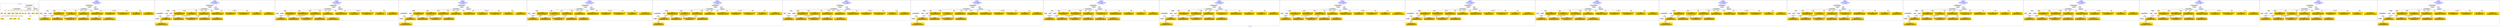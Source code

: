 digraph n0 {
fontcolor="blue"
remincross="true"
label="s07-s-13.json"
subgraph cluster_0 {
label="1-correct model"
n2[style="filled",color="white",fillcolor="lightgray",label="CulturalHeritageObject1"];
n3[shape="plaintext",style="filled",fillcolor="gold",label="dates"];
n4[style="filled",color="white",fillcolor="lightgray",label="Person1"];
n5[shape="plaintext",style="filled",fillcolor="gold",label="dimension"];
n6[shape="plaintext",style="filled",fillcolor="gold",label="technique"];
n7[shape="plaintext",style="filled",fillcolor="gold",label="credit_line"];
n8[shape="plaintext",style="filled",fillcolor="gold",label="origin"];
n9[shape="plaintext",style="filled",fillcolor="gold",label="title"];
n10[shape="plaintext",style="filled",fillcolor="gold",label="ac_id"];
n11[style="filled",color="white",fillcolor="lightgray",label="Concept1"];
n12[shape="plaintext",style="filled",fillcolor="gold",label="nationality"];
n13[shape="plaintext",style="filled",fillcolor="gold",label="birthDate"];
n14[shape="plaintext",style="filled",fillcolor="gold",label="deathDate"];
n15[shape="plaintext",style="filled",fillcolor="gold",label="name"];
n16[style="filled",color="white",fillcolor="lightgray",label="EuropeanaAggregation1"];
n17[style="filled",color="white",fillcolor="lightgray",label="WebResource1"];
n18[style="filled",color="white",fillcolor="lightgray",label="WebResource2"];
n19[shape="plaintext",style="filled",fillcolor="gold",label="image_url"];
n20[shape="plaintext",style="filled",fillcolor="gold",label="audio_url"];
n21[shape="plaintext",style="filled",fillcolor="gold",label="category"];
}
subgraph cluster_1 {
label="candidate 0\nlink coherence:1.0\nnode coherence:1.0\nconfidence:0.462891358924053\nmapping score:0.5947733101175415\ncost:18.99933\n-precision:0.79-recall:0.79"
n23[style="filled",color="white",fillcolor="lightgray",label="CulturalHeritageObject1"];
n24[style="filled",color="white",fillcolor="lightgray",label="Person1"];
n25[style="filled",color="white",fillcolor="lightgray",label="Concept1"];
n26[style="filled",color="white",fillcolor="lightgray",label="Document1"];
n27[style="filled",color="white",fillcolor="lightgray",label="EuropeanaAggregation1"];
n28[style="filled",color="white",fillcolor="lightgray",label="WebResource1"];
n29[shape="plaintext",style="filled",fillcolor="gold",label="birthDate\n[Person,dateOfBirth,0.337]\n[Person,dateOfDeath,0.327]\n[CulturalHeritageObject,created,0.212]\n[CulturalHeritageObject,provenance,0.124]"];
n30[shape="plaintext",style="filled",fillcolor="gold",label="audio_url\n[WebResource,classLink,0.608]\n[Document,classLink,0.343]\n[CulturalHeritageObject,provenance,0.026]\n[CulturalHeritageObject,accessionNumber,0.023]"];
n31[shape="plaintext",style="filled",fillcolor="gold",label="technique\n[CulturalHeritageObject,medium,0.735]\n[CulturalHeritageObject,description,0.145]\n[Person,biographicalInformation,0.063]\n[CulturalHeritageObject,title,0.057]"];
n32[shape="plaintext",style="filled",fillcolor="gold",label="origin\n[CulturalHeritageObject,description,0.315]\n[Concept,prefLabel,0.23]\n[Person,biographicalInformation,0.229]\n[CulturalHeritageObject,title,0.226]"];
n33[shape="plaintext",style="filled",fillcolor="gold",label="credit_line\n[CulturalHeritageObject,provenance,0.547]\n[CulturalHeritageObject,title,0.16]\n[CulturalHeritageObject,description,0.157]\n[CulturalHeritageObject,rightsHolder,0.135]"];
n34[shape="plaintext",style="filled",fillcolor="gold",label="deathDate\n[Person,dateOfDeath,0.307]\n[CulturalHeritageObject,description,0.258]\n[CulturalHeritageObject,created,0.241]\n[Person,biographicalInformation,0.194]"];
n35[shape="plaintext",style="filled",fillcolor="gold",label="category\n[Concept,prefLabel,0.293]\n[CulturalHeritageObject,provenance,0.277]\n[Person,biographicalInformation,0.235]\n[CulturalHeritageObject,description,0.195]"];
n36[shape="plaintext",style="filled",fillcolor="gold",label="dimension\n[CulturalHeritageObject,extent,0.771]\n[CulturalHeritageObject,accessionNumber,0.083]\n[CulturalHeritageObject,description,0.081]\n[CulturalHeritageObject,provenance,0.064]"];
n37[shape="plaintext",style="filled",fillcolor="gold",label="nationality\n[Person,countryAssociatedWithThePerson,0.783]\n[CulturalHeritageObject,provenance,0.081]\n[Concept,prefLabel,0.081]\n[CulturalHeritageObject,title,0.055]"];
n38[shape="plaintext",style="filled",fillcolor="gold",label="title\n[CulturalHeritageObject,title,0.355]\n[CulturalHeritageObject,description,0.324]\n[Person,biographicalInformation,0.175]\n[Concept,prefLabel,0.146]"];
n39[shape="plaintext",style="filled",fillcolor="gold",label="image_url\n[WebResource,classLink,0.658]\n[Document,classLink,0.265]\n[CulturalHeritageObject,description,0.05]\n[Person,biographicalInformation,0.027]"];
n40[shape="plaintext",style="filled",fillcolor="gold",label="name\n[Person,nameOfThePerson,0.34]\n[CulturalHeritageObject,description,0.25]\n[Person,biographicalInformation,0.232]\n[CulturalHeritageObject,provenance,0.177]"];
n41[shape="plaintext",style="filled",fillcolor="gold",label="ac_id\n[CulturalHeritageObject,accessionNumber,0.287]\n[CulturalHeritageObject,description,0.26]\n[Person,dateOfBirth,0.242]\n[CulturalHeritageObject,provenance,0.21]"];
n42[shape="plaintext",style="filled",fillcolor="gold",label="dates\n[CulturalHeritageObject,created,0.407]\n[Person,dateOfDeath,0.257]\n[Person,dateOfBirth,0.19]\n[CulturalHeritageObject,description,0.146]"];
}
subgraph cluster_2 {
label="candidate 1\nlink coherence:1.0\nnode coherence:1.0\nconfidence:0.462891358924053\nmapping score:0.5947733101175415\ncost:19.99933\n-precision:0.75-recall:0.79"
n44[style="filled",color="white",fillcolor="lightgray",label="CulturalHeritageObject1"];
n45[style="filled",color="white",fillcolor="lightgray",label="CulturalHeritageObject2"];
n46[style="filled",color="white",fillcolor="lightgray",label="Person1"];
n47[style="filled",color="white",fillcolor="lightgray",label="Concept1"];
n48[style="filled",color="white",fillcolor="lightgray",label="Document2"];
n49[style="filled",color="white",fillcolor="lightgray",label="EuropeanaAggregation1"];
n50[style="filled",color="white",fillcolor="lightgray",label="WebResource1"];
n51[shape="plaintext",style="filled",fillcolor="gold",label="birthDate\n[Person,dateOfBirth,0.337]\n[Person,dateOfDeath,0.327]\n[CulturalHeritageObject,created,0.212]\n[CulturalHeritageObject,provenance,0.124]"];
n52[shape="plaintext",style="filled",fillcolor="gold",label="technique\n[CulturalHeritageObject,medium,0.735]\n[CulturalHeritageObject,description,0.145]\n[Person,biographicalInformation,0.063]\n[CulturalHeritageObject,title,0.057]"];
n53[shape="plaintext",style="filled",fillcolor="gold",label="origin\n[CulturalHeritageObject,description,0.315]\n[Concept,prefLabel,0.23]\n[Person,biographicalInformation,0.229]\n[CulturalHeritageObject,title,0.226]"];
n54[shape="plaintext",style="filled",fillcolor="gold",label="credit_line\n[CulturalHeritageObject,provenance,0.547]\n[CulturalHeritageObject,title,0.16]\n[CulturalHeritageObject,description,0.157]\n[CulturalHeritageObject,rightsHolder,0.135]"];
n55[shape="plaintext",style="filled",fillcolor="gold",label="deathDate\n[Person,dateOfDeath,0.307]\n[CulturalHeritageObject,description,0.258]\n[CulturalHeritageObject,created,0.241]\n[Person,biographicalInformation,0.194]"];
n56[shape="plaintext",style="filled",fillcolor="gold",label="category\n[Concept,prefLabel,0.293]\n[CulturalHeritageObject,provenance,0.277]\n[Person,biographicalInformation,0.235]\n[CulturalHeritageObject,description,0.195]"];
n57[shape="plaintext",style="filled",fillcolor="gold",label="dimension\n[CulturalHeritageObject,extent,0.771]\n[CulturalHeritageObject,accessionNumber,0.083]\n[CulturalHeritageObject,description,0.081]\n[CulturalHeritageObject,provenance,0.064]"];
n58[shape="plaintext",style="filled",fillcolor="gold",label="nationality\n[Person,countryAssociatedWithThePerson,0.783]\n[CulturalHeritageObject,provenance,0.081]\n[Concept,prefLabel,0.081]\n[CulturalHeritageObject,title,0.055]"];
n59[shape="plaintext",style="filled",fillcolor="gold",label="title\n[CulturalHeritageObject,title,0.355]\n[CulturalHeritageObject,description,0.324]\n[Person,biographicalInformation,0.175]\n[Concept,prefLabel,0.146]"];
n60[shape="plaintext",style="filled",fillcolor="gold",label="audio_url\n[WebResource,classLink,0.608]\n[Document,classLink,0.343]\n[CulturalHeritageObject,provenance,0.026]\n[CulturalHeritageObject,accessionNumber,0.023]"];
n61[shape="plaintext",style="filled",fillcolor="gold",label="image_url\n[WebResource,classLink,0.658]\n[Document,classLink,0.265]\n[CulturalHeritageObject,description,0.05]\n[Person,biographicalInformation,0.027]"];
n62[shape="plaintext",style="filled",fillcolor="gold",label="name\n[Person,nameOfThePerson,0.34]\n[CulturalHeritageObject,description,0.25]\n[Person,biographicalInformation,0.232]\n[CulturalHeritageObject,provenance,0.177]"];
n63[shape="plaintext",style="filled",fillcolor="gold",label="ac_id\n[CulturalHeritageObject,accessionNumber,0.287]\n[CulturalHeritageObject,description,0.26]\n[Person,dateOfBirth,0.242]\n[CulturalHeritageObject,provenance,0.21]"];
n64[shape="plaintext",style="filled",fillcolor="gold",label="dates\n[CulturalHeritageObject,created,0.407]\n[Person,dateOfDeath,0.257]\n[Person,dateOfBirth,0.19]\n[CulturalHeritageObject,description,0.146]"];
}
subgraph cluster_3 {
label="candidate 10\nlink coherence:1.0\nnode coherence:1.0\nconfidence:0.4531898217710303\nmapping score:0.6034442263046292\ncost:17.99938\n-precision:0.72-recall:0.68"
n66[style="filled",color="white",fillcolor="lightgray",label="CulturalHeritageObject1"];
n67[style="filled",color="white",fillcolor="lightgray",label="Person1"];
n68[style="filled",color="white",fillcolor="lightgray",label="Document1"];
n69[style="filled",color="white",fillcolor="lightgray",label="EuropeanaAggregation1"];
n70[style="filled",color="white",fillcolor="lightgray",label="WebResource1"];
n71[shape="plaintext",style="filled",fillcolor="gold",label="birthDate\n[Person,dateOfBirth,0.337]\n[Person,dateOfDeath,0.327]\n[CulturalHeritageObject,created,0.212]\n[CulturalHeritageObject,provenance,0.124]"];
n72[shape="plaintext",style="filled",fillcolor="gold",label="audio_url\n[WebResource,classLink,0.608]\n[Document,classLink,0.343]\n[CulturalHeritageObject,provenance,0.026]\n[CulturalHeritageObject,accessionNumber,0.023]"];
n73[shape="plaintext",style="filled",fillcolor="gold",label="title\n[CulturalHeritageObject,title,0.355]\n[CulturalHeritageObject,description,0.324]\n[Person,biographicalInformation,0.175]\n[Concept,prefLabel,0.146]"];
n74[shape="plaintext",style="filled",fillcolor="gold",label="technique\n[CulturalHeritageObject,medium,0.735]\n[CulturalHeritageObject,description,0.145]\n[Person,biographicalInformation,0.063]\n[CulturalHeritageObject,title,0.057]"];
n75[shape="plaintext",style="filled",fillcolor="gold",label="credit_line\n[CulturalHeritageObject,provenance,0.547]\n[CulturalHeritageObject,title,0.16]\n[CulturalHeritageObject,description,0.157]\n[CulturalHeritageObject,rightsHolder,0.135]"];
n76[shape="plaintext",style="filled",fillcolor="gold",label="deathDate\n[Person,dateOfDeath,0.307]\n[CulturalHeritageObject,description,0.258]\n[CulturalHeritageObject,created,0.241]\n[Person,biographicalInformation,0.194]"];
n77[shape="plaintext",style="filled",fillcolor="gold",label="category\n[Concept,prefLabel,0.293]\n[CulturalHeritageObject,provenance,0.277]\n[Person,biographicalInformation,0.235]\n[CulturalHeritageObject,description,0.195]"];
n78[shape="plaintext",style="filled",fillcolor="gold",label="dimension\n[CulturalHeritageObject,extent,0.771]\n[CulturalHeritageObject,accessionNumber,0.083]\n[CulturalHeritageObject,description,0.081]\n[CulturalHeritageObject,provenance,0.064]"];
n79[shape="plaintext",style="filled",fillcolor="gold",label="nationality\n[Person,countryAssociatedWithThePerson,0.783]\n[CulturalHeritageObject,provenance,0.081]\n[Concept,prefLabel,0.081]\n[CulturalHeritageObject,title,0.055]"];
n80[shape="plaintext",style="filled",fillcolor="gold",label="origin\n[CulturalHeritageObject,description,0.315]\n[Concept,prefLabel,0.23]\n[Person,biographicalInformation,0.229]\n[CulturalHeritageObject,title,0.226]"];
n81[shape="plaintext",style="filled",fillcolor="gold",label="image_url\n[WebResource,classLink,0.658]\n[Document,classLink,0.265]\n[CulturalHeritageObject,description,0.05]\n[Person,biographicalInformation,0.027]"];
n82[shape="plaintext",style="filled",fillcolor="gold",label="name\n[Person,nameOfThePerson,0.34]\n[CulturalHeritageObject,description,0.25]\n[Person,biographicalInformation,0.232]\n[CulturalHeritageObject,provenance,0.177]"];
n83[shape="plaintext",style="filled",fillcolor="gold",label="ac_id\n[CulturalHeritageObject,accessionNumber,0.287]\n[CulturalHeritageObject,description,0.26]\n[Person,dateOfBirth,0.242]\n[CulturalHeritageObject,provenance,0.21]"];
n84[shape="plaintext",style="filled",fillcolor="gold",label="dates\n[CulturalHeritageObject,created,0.407]\n[Person,dateOfDeath,0.257]\n[Person,dateOfBirth,0.19]\n[CulturalHeritageObject,description,0.146]"];
}
subgraph cluster_4 {
label="candidate 11\nlink coherence:1.0\nnode coherence:1.0\nconfidence:0.4531898217710303\nmapping score:0.6034442263046292\ncost:18.99938\n-precision:0.68-recall:0.68"
n86[style="filled",color="white",fillcolor="lightgray",label="CulturalHeritageObject1"];
n87[style="filled",color="white",fillcolor="lightgray",label="CulturalHeritageObject2"];
n88[style="filled",color="white",fillcolor="lightgray",label="Person1"];
n89[style="filled",color="white",fillcolor="lightgray",label="Document2"];
n90[style="filled",color="white",fillcolor="lightgray",label="EuropeanaAggregation1"];
n91[style="filled",color="white",fillcolor="lightgray",label="WebResource1"];
n92[shape="plaintext",style="filled",fillcolor="gold",label="birthDate\n[Person,dateOfBirth,0.337]\n[Person,dateOfDeath,0.327]\n[CulturalHeritageObject,created,0.212]\n[CulturalHeritageObject,provenance,0.124]"];
n93[shape="plaintext",style="filled",fillcolor="gold",label="title\n[CulturalHeritageObject,title,0.355]\n[CulturalHeritageObject,description,0.324]\n[Person,biographicalInformation,0.175]\n[Concept,prefLabel,0.146]"];
n94[shape="plaintext",style="filled",fillcolor="gold",label="technique\n[CulturalHeritageObject,medium,0.735]\n[CulturalHeritageObject,description,0.145]\n[Person,biographicalInformation,0.063]\n[CulturalHeritageObject,title,0.057]"];
n95[shape="plaintext",style="filled",fillcolor="gold",label="credit_line\n[CulturalHeritageObject,provenance,0.547]\n[CulturalHeritageObject,title,0.16]\n[CulturalHeritageObject,description,0.157]\n[CulturalHeritageObject,rightsHolder,0.135]"];
n96[shape="plaintext",style="filled",fillcolor="gold",label="deathDate\n[Person,dateOfDeath,0.307]\n[CulturalHeritageObject,description,0.258]\n[CulturalHeritageObject,created,0.241]\n[Person,biographicalInformation,0.194]"];
n97[shape="plaintext",style="filled",fillcolor="gold",label="category\n[Concept,prefLabel,0.293]\n[CulturalHeritageObject,provenance,0.277]\n[Person,biographicalInformation,0.235]\n[CulturalHeritageObject,description,0.195]"];
n98[shape="plaintext",style="filled",fillcolor="gold",label="dimension\n[CulturalHeritageObject,extent,0.771]\n[CulturalHeritageObject,accessionNumber,0.083]\n[CulturalHeritageObject,description,0.081]\n[CulturalHeritageObject,provenance,0.064]"];
n99[shape="plaintext",style="filled",fillcolor="gold",label="nationality\n[Person,countryAssociatedWithThePerson,0.783]\n[CulturalHeritageObject,provenance,0.081]\n[Concept,prefLabel,0.081]\n[CulturalHeritageObject,title,0.055]"];
n100[shape="plaintext",style="filled",fillcolor="gold",label="origin\n[CulturalHeritageObject,description,0.315]\n[Concept,prefLabel,0.23]\n[Person,biographicalInformation,0.229]\n[CulturalHeritageObject,title,0.226]"];
n101[shape="plaintext",style="filled",fillcolor="gold",label="audio_url\n[WebResource,classLink,0.608]\n[Document,classLink,0.343]\n[CulturalHeritageObject,provenance,0.026]\n[CulturalHeritageObject,accessionNumber,0.023]"];
n102[shape="plaintext",style="filled",fillcolor="gold",label="image_url\n[WebResource,classLink,0.658]\n[Document,classLink,0.265]\n[CulturalHeritageObject,description,0.05]\n[Person,biographicalInformation,0.027]"];
n103[shape="plaintext",style="filled",fillcolor="gold",label="name\n[Person,nameOfThePerson,0.34]\n[CulturalHeritageObject,description,0.25]\n[Person,biographicalInformation,0.232]\n[CulturalHeritageObject,provenance,0.177]"];
n104[shape="plaintext",style="filled",fillcolor="gold",label="ac_id\n[CulturalHeritageObject,accessionNumber,0.287]\n[CulturalHeritageObject,description,0.26]\n[Person,dateOfBirth,0.242]\n[CulturalHeritageObject,provenance,0.21]"];
n105[shape="plaintext",style="filled",fillcolor="gold",label="dates\n[CulturalHeritageObject,created,0.407]\n[Person,dateOfDeath,0.257]\n[Person,dateOfBirth,0.19]\n[CulturalHeritageObject,description,0.146]"];
}
subgraph cluster_5 {
label="candidate 12\nlink coherence:1.0\nnode coherence:1.0\nconfidence:0.4526303467432312\nmapping score:0.6032577346286961\ncost:17.99938\n-precision:0.72-recall:0.68"
n107[style="filled",color="white",fillcolor="lightgray",label="CulturalHeritageObject1"];
n108[style="filled",color="white",fillcolor="lightgray",label="Person1"];
n109[style="filled",color="white",fillcolor="lightgray",label="Document1"];
n110[style="filled",color="white",fillcolor="lightgray",label="EuropeanaAggregation1"];
n111[style="filled",color="white",fillcolor="lightgray",label="WebResource1"];
n112[shape="plaintext",style="filled",fillcolor="gold",label="image_url\n[WebResource,classLink,0.658]\n[Document,classLink,0.265]\n[CulturalHeritageObject,description,0.05]\n[Person,biographicalInformation,0.027]"];
n113[shape="plaintext",style="filled",fillcolor="gold",label="birthDate\n[Person,dateOfBirth,0.337]\n[Person,dateOfDeath,0.327]\n[CulturalHeritageObject,created,0.212]\n[CulturalHeritageObject,provenance,0.124]"];
n114[shape="plaintext",style="filled",fillcolor="gold",label="technique\n[CulturalHeritageObject,medium,0.735]\n[CulturalHeritageObject,description,0.145]\n[Person,biographicalInformation,0.063]\n[CulturalHeritageObject,title,0.057]"];
n115[shape="plaintext",style="filled",fillcolor="gold",label="origin\n[CulturalHeritageObject,description,0.315]\n[Concept,prefLabel,0.23]\n[Person,biographicalInformation,0.229]\n[CulturalHeritageObject,title,0.226]"];
n116[shape="plaintext",style="filled",fillcolor="gold",label="credit_line\n[CulturalHeritageObject,provenance,0.547]\n[CulturalHeritageObject,title,0.16]\n[CulturalHeritageObject,description,0.157]\n[CulturalHeritageObject,rightsHolder,0.135]"];
n117[shape="plaintext",style="filled",fillcolor="gold",label="deathDate\n[Person,dateOfDeath,0.307]\n[CulturalHeritageObject,description,0.258]\n[CulturalHeritageObject,created,0.241]\n[Person,biographicalInformation,0.194]"];
n118[shape="plaintext",style="filled",fillcolor="gold",label="category\n[Concept,prefLabel,0.293]\n[CulturalHeritageObject,provenance,0.277]\n[Person,biographicalInformation,0.235]\n[CulturalHeritageObject,description,0.195]"];
n119[shape="plaintext",style="filled",fillcolor="gold",label="dimension\n[CulturalHeritageObject,extent,0.771]\n[CulturalHeritageObject,accessionNumber,0.083]\n[CulturalHeritageObject,description,0.081]\n[CulturalHeritageObject,provenance,0.064]"];
n120[shape="plaintext",style="filled",fillcolor="gold",label="nationality\n[Person,countryAssociatedWithThePerson,0.783]\n[CulturalHeritageObject,provenance,0.081]\n[Concept,prefLabel,0.081]\n[CulturalHeritageObject,title,0.055]"];
n121[shape="plaintext",style="filled",fillcolor="gold",label="title\n[CulturalHeritageObject,title,0.355]\n[CulturalHeritageObject,description,0.324]\n[Person,biographicalInformation,0.175]\n[Concept,prefLabel,0.146]"];
n122[shape="plaintext",style="filled",fillcolor="gold",label="audio_url\n[WebResource,classLink,0.608]\n[Document,classLink,0.343]\n[CulturalHeritageObject,provenance,0.026]\n[CulturalHeritageObject,accessionNumber,0.023]"];
n123[shape="plaintext",style="filled",fillcolor="gold",label="name\n[Person,nameOfThePerson,0.34]\n[CulturalHeritageObject,description,0.25]\n[Person,biographicalInformation,0.232]\n[CulturalHeritageObject,provenance,0.177]"];
n124[shape="plaintext",style="filled",fillcolor="gold",label="ac_id\n[CulturalHeritageObject,accessionNumber,0.287]\n[CulturalHeritageObject,description,0.26]\n[Person,dateOfBirth,0.242]\n[CulturalHeritageObject,provenance,0.21]"];
n125[shape="plaintext",style="filled",fillcolor="gold",label="dates\n[CulturalHeritageObject,created,0.407]\n[Person,dateOfDeath,0.257]\n[Person,dateOfBirth,0.19]\n[CulturalHeritageObject,description,0.146]"];
}
subgraph cluster_6 {
label="candidate 13\nlink coherence:1.0\nnode coherence:1.0\nconfidence:0.4526303467432312\nmapping score:0.6032577346286961\ncost:18.99938\n-precision:0.68-recall:0.68"
n127[style="filled",color="white",fillcolor="lightgray",label="CulturalHeritageObject1"];
n128[style="filled",color="white",fillcolor="lightgray",label="CulturalHeritageObject2"];
n129[style="filled",color="white",fillcolor="lightgray",label="Person1"];
n130[style="filled",color="white",fillcolor="lightgray",label="Document2"];
n131[style="filled",color="white",fillcolor="lightgray",label="EuropeanaAggregation1"];
n132[style="filled",color="white",fillcolor="lightgray",label="WebResource1"];
n133[shape="plaintext",style="filled",fillcolor="gold",label="birthDate\n[Person,dateOfBirth,0.337]\n[Person,dateOfDeath,0.327]\n[CulturalHeritageObject,created,0.212]\n[CulturalHeritageObject,provenance,0.124]"];
n134[shape="plaintext",style="filled",fillcolor="gold",label="technique\n[CulturalHeritageObject,medium,0.735]\n[CulturalHeritageObject,description,0.145]\n[Person,biographicalInformation,0.063]\n[CulturalHeritageObject,title,0.057]"];
n135[shape="plaintext",style="filled",fillcolor="gold",label="origin\n[CulturalHeritageObject,description,0.315]\n[Concept,prefLabel,0.23]\n[Person,biographicalInformation,0.229]\n[CulturalHeritageObject,title,0.226]"];
n136[shape="plaintext",style="filled",fillcolor="gold",label="credit_line\n[CulturalHeritageObject,provenance,0.547]\n[CulturalHeritageObject,title,0.16]\n[CulturalHeritageObject,description,0.157]\n[CulturalHeritageObject,rightsHolder,0.135]"];
n137[shape="plaintext",style="filled",fillcolor="gold",label="deathDate\n[Person,dateOfDeath,0.307]\n[CulturalHeritageObject,description,0.258]\n[CulturalHeritageObject,created,0.241]\n[Person,biographicalInformation,0.194]"];
n138[shape="plaintext",style="filled",fillcolor="gold",label="category\n[Concept,prefLabel,0.293]\n[CulturalHeritageObject,provenance,0.277]\n[Person,biographicalInformation,0.235]\n[CulturalHeritageObject,description,0.195]"];
n139[shape="plaintext",style="filled",fillcolor="gold",label="dimension\n[CulturalHeritageObject,extent,0.771]\n[CulturalHeritageObject,accessionNumber,0.083]\n[CulturalHeritageObject,description,0.081]\n[CulturalHeritageObject,provenance,0.064]"];
n140[shape="plaintext",style="filled",fillcolor="gold",label="nationality\n[Person,countryAssociatedWithThePerson,0.783]\n[CulturalHeritageObject,provenance,0.081]\n[Concept,prefLabel,0.081]\n[CulturalHeritageObject,title,0.055]"];
n141[shape="plaintext",style="filled",fillcolor="gold",label="title\n[CulturalHeritageObject,title,0.355]\n[CulturalHeritageObject,description,0.324]\n[Person,biographicalInformation,0.175]\n[Concept,prefLabel,0.146]"];
n142[shape="plaintext",style="filled",fillcolor="gold",label="image_url\n[WebResource,classLink,0.658]\n[Document,classLink,0.265]\n[CulturalHeritageObject,description,0.05]\n[Person,biographicalInformation,0.027]"];
n143[shape="plaintext",style="filled",fillcolor="gold",label="audio_url\n[WebResource,classLink,0.608]\n[Document,classLink,0.343]\n[CulturalHeritageObject,provenance,0.026]\n[CulturalHeritageObject,accessionNumber,0.023]"];
n144[shape="plaintext",style="filled",fillcolor="gold",label="name\n[Person,nameOfThePerson,0.34]\n[CulturalHeritageObject,description,0.25]\n[Person,biographicalInformation,0.232]\n[CulturalHeritageObject,provenance,0.177]"];
n145[shape="plaintext",style="filled",fillcolor="gold",label="ac_id\n[CulturalHeritageObject,accessionNumber,0.287]\n[CulturalHeritageObject,description,0.26]\n[Person,dateOfBirth,0.242]\n[CulturalHeritageObject,provenance,0.21]"];
n146[shape="plaintext",style="filled",fillcolor="gold",label="dates\n[CulturalHeritageObject,created,0.407]\n[Person,dateOfDeath,0.257]\n[Person,dateOfBirth,0.19]\n[CulturalHeritageObject,description,0.146]"];
}
subgraph cluster_7 {
label="candidate 14\nlink coherence:1.0\nnode coherence:1.0\nconfidence:0.45121469807138315\nmapping score:0.5908810898333182\ncost:18.99933\n-precision:0.74-recall:0.74"
n148[style="filled",color="white",fillcolor="lightgray",label="CulturalHeritageObject1"];
n149[style="filled",color="white",fillcolor="lightgray",label="Person1"];
n150[style="filled",color="white",fillcolor="lightgray",label="Concept1"];
n151[style="filled",color="white",fillcolor="lightgray",label="Document1"];
n152[style="filled",color="white",fillcolor="lightgray",label="EuropeanaAggregation1"];
n153[style="filled",color="white",fillcolor="lightgray",label="WebResource1"];
n154[shape="plaintext",style="filled",fillcolor="gold",label="birthDate\n[Person,dateOfBirth,0.337]\n[Person,dateOfDeath,0.327]\n[CulturalHeritageObject,created,0.212]\n[CulturalHeritageObject,provenance,0.124]"];
n155[shape="plaintext",style="filled",fillcolor="gold",label="audio_url\n[WebResource,classLink,0.608]\n[Document,classLink,0.343]\n[CulturalHeritageObject,provenance,0.026]\n[CulturalHeritageObject,accessionNumber,0.023]"];
n156[shape="plaintext",style="filled",fillcolor="gold",label="technique\n[CulturalHeritageObject,medium,0.735]\n[CulturalHeritageObject,description,0.145]\n[Person,biographicalInformation,0.063]\n[CulturalHeritageObject,title,0.057]"];
n157[shape="plaintext",style="filled",fillcolor="gold",label="origin\n[CulturalHeritageObject,description,0.315]\n[Concept,prefLabel,0.23]\n[Person,biographicalInformation,0.229]\n[CulturalHeritageObject,title,0.226]"];
n158[shape="plaintext",style="filled",fillcolor="gold",label="credit_line\n[CulturalHeritageObject,provenance,0.547]\n[CulturalHeritageObject,title,0.16]\n[CulturalHeritageObject,description,0.157]\n[CulturalHeritageObject,rightsHolder,0.135]"];
n159[shape="plaintext",style="filled",fillcolor="gold",label="deathDate\n[Person,dateOfDeath,0.307]\n[CulturalHeritageObject,description,0.258]\n[CulturalHeritageObject,created,0.241]\n[Person,biographicalInformation,0.194]"];
n160[shape="plaintext",style="filled",fillcolor="gold",label="category\n[Concept,prefLabel,0.293]\n[CulturalHeritageObject,provenance,0.277]\n[Person,biographicalInformation,0.235]\n[CulturalHeritageObject,description,0.195]"];
n161[shape="plaintext",style="filled",fillcolor="gold",label="name\n[Person,nameOfThePerson,0.34]\n[CulturalHeritageObject,description,0.25]\n[Person,biographicalInformation,0.232]\n[CulturalHeritageObject,provenance,0.177]"];
n162[shape="plaintext",style="filled",fillcolor="gold",label="dimension\n[CulturalHeritageObject,extent,0.771]\n[CulturalHeritageObject,accessionNumber,0.083]\n[CulturalHeritageObject,description,0.081]\n[CulturalHeritageObject,provenance,0.064]"];
n163[shape="plaintext",style="filled",fillcolor="gold",label="nationality\n[Person,countryAssociatedWithThePerson,0.783]\n[CulturalHeritageObject,provenance,0.081]\n[Concept,prefLabel,0.081]\n[CulturalHeritageObject,title,0.055]"];
n164[shape="plaintext",style="filled",fillcolor="gold",label="title\n[CulturalHeritageObject,title,0.355]\n[CulturalHeritageObject,description,0.324]\n[Person,biographicalInformation,0.175]\n[Concept,prefLabel,0.146]"];
n165[shape="plaintext",style="filled",fillcolor="gold",label="image_url\n[WebResource,classLink,0.658]\n[Document,classLink,0.265]\n[CulturalHeritageObject,description,0.05]\n[Person,biographicalInformation,0.027]"];
n166[shape="plaintext",style="filled",fillcolor="gold",label="ac_id\n[CulturalHeritageObject,accessionNumber,0.287]\n[CulturalHeritageObject,description,0.26]\n[Person,dateOfBirth,0.242]\n[CulturalHeritageObject,provenance,0.21]"];
n167[shape="plaintext",style="filled",fillcolor="gold",label="dates\n[CulturalHeritageObject,created,0.407]\n[Person,dateOfDeath,0.257]\n[Person,dateOfBirth,0.19]\n[CulturalHeritageObject,description,0.146]"];
}
subgraph cluster_8 {
label="candidate 15\nlink coherence:1.0\nnode coherence:1.0\nconfidence:0.45121469807138315\nmapping score:0.5908810898333182\ncost:19.99933\n-precision:0.7-recall:0.74"
n169[style="filled",color="white",fillcolor="lightgray",label="CulturalHeritageObject1"];
n170[style="filled",color="white",fillcolor="lightgray",label="CulturalHeritageObject2"];
n171[style="filled",color="white",fillcolor="lightgray",label="Person1"];
n172[style="filled",color="white",fillcolor="lightgray",label="Concept1"];
n173[style="filled",color="white",fillcolor="lightgray",label="Document2"];
n174[style="filled",color="white",fillcolor="lightgray",label="EuropeanaAggregation1"];
n175[style="filled",color="white",fillcolor="lightgray",label="WebResource1"];
n176[shape="plaintext",style="filled",fillcolor="gold",label="birthDate\n[Person,dateOfBirth,0.337]\n[Person,dateOfDeath,0.327]\n[CulturalHeritageObject,created,0.212]\n[CulturalHeritageObject,provenance,0.124]"];
n177[shape="plaintext",style="filled",fillcolor="gold",label="technique\n[CulturalHeritageObject,medium,0.735]\n[CulturalHeritageObject,description,0.145]\n[Person,biographicalInformation,0.063]\n[CulturalHeritageObject,title,0.057]"];
n178[shape="plaintext",style="filled",fillcolor="gold",label="origin\n[CulturalHeritageObject,description,0.315]\n[Concept,prefLabel,0.23]\n[Person,biographicalInformation,0.229]\n[CulturalHeritageObject,title,0.226]"];
n179[shape="plaintext",style="filled",fillcolor="gold",label="credit_line\n[CulturalHeritageObject,provenance,0.547]\n[CulturalHeritageObject,title,0.16]\n[CulturalHeritageObject,description,0.157]\n[CulturalHeritageObject,rightsHolder,0.135]"];
n180[shape="plaintext",style="filled",fillcolor="gold",label="deathDate\n[Person,dateOfDeath,0.307]\n[CulturalHeritageObject,description,0.258]\n[CulturalHeritageObject,created,0.241]\n[Person,biographicalInformation,0.194]"];
n181[shape="plaintext",style="filled",fillcolor="gold",label="category\n[Concept,prefLabel,0.293]\n[CulturalHeritageObject,provenance,0.277]\n[Person,biographicalInformation,0.235]\n[CulturalHeritageObject,description,0.195]"];
n182[shape="plaintext",style="filled",fillcolor="gold",label="name\n[Person,nameOfThePerson,0.34]\n[CulturalHeritageObject,description,0.25]\n[Person,biographicalInformation,0.232]\n[CulturalHeritageObject,provenance,0.177]"];
n183[shape="plaintext",style="filled",fillcolor="gold",label="dimension\n[CulturalHeritageObject,extent,0.771]\n[CulturalHeritageObject,accessionNumber,0.083]\n[CulturalHeritageObject,description,0.081]\n[CulturalHeritageObject,provenance,0.064]"];
n184[shape="plaintext",style="filled",fillcolor="gold",label="nationality\n[Person,countryAssociatedWithThePerson,0.783]\n[CulturalHeritageObject,provenance,0.081]\n[Concept,prefLabel,0.081]\n[CulturalHeritageObject,title,0.055]"];
n185[shape="plaintext",style="filled",fillcolor="gold",label="title\n[CulturalHeritageObject,title,0.355]\n[CulturalHeritageObject,description,0.324]\n[Person,biographicalInformation,0.175]\n[Concept,prefLabel,0.146]"];
n186[shape="plaintext",style="filled",fillcolor="gold",label="audio_url\n[WebResource,classLink,0.608]\n[Document,classLink,0.343]\n[CulturalHeritageObject,provenance,0.026]\n[CulturalHeritageObject,accessionNumber,0.023]"];
n187[shape="plaintext",style="filled",fillcolor="gold",label="image_url\n[WebResource,classLink,0.658]\n[Document,classLink,0.265]\n[CulturalHeritageObject,description,0.05]\n[Person,biographicalInformation,0.027]"];
n188[shape="plaintext",style="filled",fillcolor="gold",label="ac_id\n[CulturalHeritageObject,accessionNumber,0.287]\n[CulturalHeritageObject,description,0.26]\n[Person,dateOfBirth,0.242]\n[CulturalHeritageObject,provenance,0.21]"];
n189[shape="plaintext",style="filled",fillcolor="gold",label="dates\n[CulturalHeritageObject,created,0.407]\n[Person,dateOfDeath,0.257]\n[Person,dateOfBirth,0.19]\n[CulturalHeritageObject,description,0.146]"];
}
subgraph cluster_9 {
label="candidate 16\nlink coherence:1.0\nnode coherence:1.0\nconfidence:0.4488237212192561\nmapping score:0.5900840975492758\ncost:18.99933\n-precision:0.68-recall:0.68"
n191[style="filled",color="white",fillcolor="lightgray",label="CulturalHeritageObject1"];
n192[style="filled",color="white",fillcolor="lightgray",label="Person1"];
n193[style="filled",color="white",fillcolor="lightgray",label="Concept1"];
n194[style="filled",color="white",fillcolor="lightgray",label="Document1"];
n195[style="filled",color="white",fillcolor="lightgray",label="EuropeanaAggregation1"];
n196[style="filled",color="white",fillcolor="lightgray",label="WebResource1"];
n197[shape="plaintext",style="filled",fillcolor="gold",label="birthDate\n[Person,dateOfBirth,0.337]\n[Person,dateOfDeath,0.327]\n[CulturalHeritageObject,created,0.212]\n[CulturalHeritageObject,provenance,0.124]"];
n198[shape="plaintext",style="filled",fillcolor="gold",label="audio_url\n[WebResource,classLink,0.608]\n[Document,classLink,0.343]\n[CulturalHeritageObject,provenance,0.026]\n[CulturalHeritageObject,accessionNumber,0.023]"];
n199[shape="plaintext",style="filled",fillcolor="gold",label="title\n[CulturalHeritageObject,title,0.355]\n[CulturalHeritageObject,description,0.324]\n[Person,biographicalInformation,0.175]\n[Concept,prefLabel,0.146]"];
n200[shape="plaintext",style="filled",fillcolor="gold",label="technique\n[CulturalHeritageObject,medium,0.735]\n[CulturalHeritageObject,description,0.145]\n[Person,biographicalInformation,0.063]\n[CulturalHeritageObject,title,0.057]"];
n201[shape="plaintext",style="filled",fillcolor="gold",label="credit_line\n[CulturalHeritageObject,provenance,0.547]\n[CulturalHeritageObject,title,0.16]\n[CulturalHeritageObject,description,0.157]\n[CulturalHeritageObject,rightsHolder,0.135]"];
n202[shape="plaintext",style="filled",fillcolor="gold",label="deathDate\n[Person,dateOfDeath,0.307]\n[CulturalHeritageObject,description,0.258]\n[CulturalHeritageObject,created,0.241]\n[Person,biographicalInformation,0.194]"];
n203[shape="plaintext",style="filled",fillcolor="gold",label="category\n[Concept,prefLabel,0.293]\n[CulturalHeritageObject,provenance,0.277]\n[Person,biographicalInformation,0.235]\n[CulturalHeritageObject,description,0.195]"];
n204[shape="plaintext",style="filled",fillcolor="gold",label="ac_id\n[CulturalHeritageObject,accessionNumber,0.287]\n[CulturalHeritageObject,description,0.26]\n[Person,dateOfBirth,0.242]\n[CulturalHeritageObject,provenance,0.21]"];
n205[shape="plaintext",style="filled",fillcolor="gold",label="dimension\n[CulturalHeritageObject,extent,0.771]\n[CulturalHeritageObject,accessionNumber,0.083]\n[CulturalHeritageObject,description,0.081]\n[CulturalHeritageObject,provenance,0.064]"];
n206[shape="plaintext",style="filled",fillcolor="gold",label="nationality\n[Person,countryAssociatedWithThePerson,0.783]\n[CulturalHeritageObject,provenance,0.081]\n[Concept,prefLabel,0.081]\n[CulturalHeritageObject,title,0.055]"];
n207[shape="plaintext",style="filled",fillcolor="gold",label="origin\n[CulturalHeritageObject,description,0.315]\n[Concept,prefLabel,0.23]\n[Person,biographicalInformation,0.229]\n[CulturalHeritageObject,title,0.226]"];
n208[shape="plaintext",style="filled",fillcolor="gold",label="image_url\n[WebResource,classLink,0.658]\n[Document,classLink,0.265]\n[CulturalHeritageObject,description,0.05]\n[Person,biographicalInformation,0.027]"];
n209[shape="plaintext",style="filled",fillcolor="gold",label="name\n[Person,nameOfThePerson,0.34]\n[CulturalHeritageObject,description,0.25]\n[Person,biographicalInformation,0.232]\n[CulturalHeritageObject,provenance,0.177]"];
n210[shape="plaintext",style="filled",fillcolor="gold",label="dates\n[CulturalHeritageObject,created,0.407]\n[Person,dateOfDeath,0.257]\n[Person,dateOfBirth,0.19]\n[CulturalHeritageObject,description,0.146]"];
}
subgraph cluster_10 {
label="candidate 17\nlink coherence:1.0\nnode coherence:1.0\nconfidence:0.4488237212192561\nmapping score:0.5900840975492758\ncost:19.99933\n-precision:0.65-recall:0.68"
n212[style="filled",color="white",fillcolor="lightgray",label="CulturalHeritageObject1"];
n213[style="filled",color="white",fillcolor="lightgray",label="CulturalHeritageObject2"];
n214[style="filled",color="white",fillcolor="lightgray",label="Person1"];
n215[style="filled",color="white",fillcolor="lightgray",label="Concept1"];
n216[style="filled",color="white",fillcolor="lightgray",label="Document2"];
n217[style="filled",color="white",fillcolor="lightgray",label="EuropeanaAggregation1"];
n218[style="filled",color="white",fillcolor="lightgray",label="WebResource1"];
n219[shape="plaintext",style="filled",fillcolor="gold",label="birthDate\n[Person,dateOfBirth,0.337]\n[Person,dateOfDeath,0.327]\n[CulturalHeritageObject,created,0.212]\n[CulturalHeritageObject,provenance,0.124]"];
n220[shape="plaintext",style="filled",fillcolor="gold",label="title\n[CulturalHeritageObject,title,0.355]\n[CulturalHeritageObject,description,0.324]\n[Person,biographicalInformation,0.175]\n[Concept,prefLabel,0.146]"];
n221[shape="plaintext",style="filled",fillcolor="gold",label="technique\n[CulturalHeritageObject,medium,0.735]\n[CulturalHeritageObject,description,0.145]\n[Person,biographicalInformation,0.063]\n[CulturalHeritageObject,title,0.057]"];
n222[shape="plaintext",style="filled",fillcolor="gold",label="credit_line\n[CulturalHeritageObject,provenance,0.547]\n[CulturalHeritageObject,title,0.16]\n[CulturalHeritageObject,description,0.157]\n[CulturalHeritageObject,rightsHolder,0.135]"];
n223[shape="plaintext",style="filled",fillcolor="gold",label="deathDate\n[Person,dateOfDeath,0.307]\n[CulturalHeritageObject,description,0.258]\n[CulturalHeritageObject,created,0.241]\n[Person,biographicalInformation,0.194]"];
n224[shape="plaintext",style="filled",fillcolor="gold",label="category\n[Concept,prefLabel,0.293]\n[CulturalHeritageObject,provenance,0.277]\n[Person,biographicalInformation,0.235]\n[CulturalHeritageObject,description,0.195]"];
n225[shape="plaintext",style="filled",fillcolor="gold",label="ac_id\n[CulturalHeritageObject,accessionNumber,0.287]\n[CulturalHeritageObject,description,0.26]\n[Person,dateOfBirth,0.242]\n[CulturalHeritageObject,provenance,0.21]"];
n226[shape="plaintext",style="filled",fillcolor="gold",label="dimension\n[CulturalHeritageObject,extent,0.771]\n[CulturalHeritageObject,accessionNumber,0.083]\n[CulturalHeritageObject,description,0.081]\n[CulturalHeritageObject,provenance,0.064]"];
n227[shape="plaintext",style="filled",fillcolor="gold",label="nationality\n[Person,countryAssociatedWithThePerson,0.783]\n[CulturalHeritageObject,provenance,0.081]\n[Concept,prefLabel,0.081]\n[CulturalHeritageObject,title,0.055]"];
n228[shape="plaintext",style="filled",fillcolor="gold",label="origin\n[CulturalHeritageObject,description,0.315]\n[Concept,prefLabel,0.23]\n[Person,biographicalInformation,0.229]\n[CulturalHeritageObject,title,0.226]"];
n229[shape="plaintext",style="filled",fillcolor="gold",label="audio_url\n[WebResource,classLink,0.608]\n[Document,classLink,0.343]\n[CulturalHeritageObject,provenance,0.026]\n[CulturalHeritageObject,accessionNumber,0.023]"];
n230[shape="plaintext",style="filled",fillcolor="gold",label="image_url\n[WebResource,classLink,0.658]\n[Document,classLink,0.265]\n[CulturalHeritageObject,description,0.05]\n[Person,biographicalInformation,0.027]"];
n231[shape="plaintext",style="filled",fillcolor="gold",label="name\n[Person,nameOfThePerson,0.34]\n[CulturalHeritageObject,description,0.25]\n[Person,biographicalInformation,0.232]\n[CulturalHeritageObject,provenance,0.177]"];
n232[shape="plaintext",style="filled",fillcolor="gold",label="dates\n[CulturalHeritageObject,created,0.407]\n[Person,dateOfDeath,0.257]\n[Person,dateOfBirth,0.19]\n[CulturalHeritageObject,description,0.146]"];
}
subgraph cluster_11 {
label="candidate 18\nlink coherence:1.0\nnode coherence:1.0\nconfidence:0.4440792949266454\nmapping score:0.6004073840231675\ncost:17.99938\n-precision:0.67-recall:0.63"
n234[style="filled",color="white",fillcolor="lightgray",label="CulturalHeritageObject1"];
n235[style="filled",color="white",fillcolor="lightgray",label="Person1"];
n236[style="filled",color="white",fillcolor="lightgray",label="Document1"];
n237[style="filled",color="white",fillcolor="lightgray",label="EuropeanaAggregation1"];
n238[style="filled",color="white",fillcolor="lightgray",label="WebResource1"];
n239[shape="plaintext",style="filled",fillcolor="gold",label="image_url\n[WebResource,classLink,0.658]\n[Document,classLink,0.265]\n[CulturalHeritageObject,description,0.05]\n[Person,biographicalInformation,0.027]"];
n240[shape="plaintext",style="filled",fillcolor="gold",label="birthDate\n[Person,dateOfBirth,0.337]\n[Person,dateOfDeath,0.327]\n[CulturalHeritageObject,created,0.212]\n[CulturalHeritageObject,provenance,0.124]"];
n241[shape="plaintext",style="filled",fillcolor="gold",label="title\n[CulturalHeritageObject,title,0.355]\n[CulturalHeritageObject,description,0.324]\n[Person,biographicalInformation,0.175]\n[Concept,prefLabel,0.146]"];
n242[shape="plaintext",style="filled",fillcolor="gold",label="technique\n[CulturalHeritageObject,medium,0.735]\n[CulturalHeritageObject,description,0.145]\n[Person,biographicalInformation,0.063]\n[CulturalHeritageObject,title,0.057]"];
n243[shape="plaintext",style="filled",fillcolor="gold",label="credit_line\n[CulturalHeritageObject,provenance,0.547]\n[CulturalHeritageObject,title,0.16]\n[CulturalHeritageObject,description,0.157]\n[CulturalHeritageObject,rightsHolder,0.135]"];
n244[shape="plaintext",style="filled",fillcolor="gold",label="deathDate\n[Person,dateOfDeath,0.307]\n[CulturalHeritageObject,description,0.258]\n[CulturalHeritageObject,created,0.241]\n[Person,biographicalInformation,0.194]"];
n245[shape="plaintext",style="filled",fillcolor="gold",label="category\n[Concept,prefLabel,0.293]\n[CulturalHeritageObject,provenance,0.277]\n[Person,biographicalInformation,0.235]\n[CulturalHeritageObject,description,0.195]"];
n246[shape="plaintext",style="filled",fillcolor="gold",label="dimension\n[CulturalHeritageObject,extent,0.771]\n[CulturalHeritageObject,accessionNumber,0.083]\n[CulturalHeritageObject,description,0.081]\n[CulturalHeritageObject,provenance,0.064]"];
n247[shape="plaintext",style="filled",fillcolor="gold",label="nationality\n[Person,countryAssociatedWithThePerson,0.783]\n[CulturalHeritageObject,provenance,0.081]\n[Concept,prefLabel,0.081]\n[CulturalHeritageObject,title,0.055]"];
n248[shape="plaintext",style="filled",fillcolor="gold",label="origin\n[CulturalHeritageObject,description,0.315]\n[Concept,prefLabel,0.23]\n[Person,biographicalInformation,0.229]\n[CulturalHeritageObject,title,0.226]"];
n249[shape="plaintext",style="filled",fillcolor="gold",label="audio_url\n[WebResource,classLink,0.608]\n[Document,classLink,0.343]\n[CulturalHeritageObject,provenance,0.026]\n[CulturalHeritageObject,accessionNumber,0.023]"];
n250[shape="plaintext",style="filled",fillcolor="gold",label="name\n[Person,nameOfThePerson,0.34]\n[CulturalHeritageObject,description,0.25]\n[Person,biographicalInformation,0.232]\n[CulturalHeritageObject,provenance,0.177]"];
n251[shape="plaintext",style="filled",fillcolor="gold",label="ac_id\n[CulturalHeritageObject,accessionNumber,0.287]\n[CulturalHeritageObject,description,0.26]\n[Person,dateOfBirth,0.242]\n[CulturalHeritageObject,provenance,0.21]"];
n252[shape="plaintext",style="filled",fillcolor="gold",label="dates\n[CulturalHeritageObject,created,0.407]\n[Person,dateOfDeath,0.257]\n[Person,dateOfBirth,0.19]\n[CulturalHeritageObject,description,0.146]"];
}
subgraph cluster_12 {
label="candidate 19\nlink coherence:1.0\nnode coherence:1.0\nconfidence:0.4440792949266454\nmapping score:0.6004073840231675\ncost:18.99938\n-precision:0.63-recall:0.63"
n254[style="filled",color="white",fillcolor="lightgray",label="CulturalHeritageObject1"];
n255[style="filled",color="white",fillcolor="lightgray",label="CulturalHeritageObject2"];
n256[style="filled",color="white",fillcolor="lightgray",label="Person1"];
n257[style="filled",color="white",fillcolor="lightgray",label="Document2"];
n258[style="filled",color="white",fillcolor="lightgray",label="EuropeanaAggregation1"];
n259[style="filled",color="white",fillcolor="lightgray",label="WebResource1"];
n260[shape="plaintext",style="filled",fillcolor="gold",label="birthDate\n[Person,dateOfBirth,0.337]\n[Person,dateOfDeath,0.327]\n[CulturalHeritageObject,created,0.212]\n[CulturalHeritageObject,provenance,0.124]"];
n261[shape="plaintext",style="filled",fillcolor="gold",label="title\n[CulturalHeritageObject,title,0.355]\n[CulturalHeritageObject,description,0.324]\n[Person,biographicalInformation,0.175]\n[Concept,prefLabel,0.146]"];
n262[shape="plaintext",style="filled",fillcolor="gold",label="technique\n[CulturalHeritageObject,medium,0.735]\n[CulturalHeritageObject,description,0.145]\n[Person,biographicalInformation,0.063]\n[CulturalHeritageObject,title,0.057]"];
n263[shape="plaintext",style="filled",fillcolor="gold",label="credit_line\n[CulturalHeritageObject,provenance,0.547]\n[CulturalHeritageObject,title,0.16]\n[CulturalHeritageObject,description,0.157]\n[CulturalHeritageObject,rightsHolder,0.135]"];
n264[shape="plaintext",style="filled",fillcolor="gold",label="deathDate\n[Person,dateOfDeath,0.307]\n[CulturalHeritageObject,description,0.258]\n[CulturalHeritageObject,created,0.241]\n[Person,biographicalInformation,0.194]"];
n265[shape="plaintext",style="filled",fillcolor="gold",label="category\n[Concept,prefLabel,0.293]\n[CulturalHeritageObject,provenance,0.277]\n[Person,biographicalInformation,0.235]\n[CulturalHeritageObject,description,0.195]"];
n266[shape="plaintext",style="filled",fillcolor="gold",label="dimension\n[CulturalHeritageObject,extent,0.771]\n[CulturalHeritageObject,accessionNumber,0.083]\n[CulturalHeritageObject,description,0.081]\n[CulturalHeritageObject,provenance,0.064]"];
n267[shape="plaintext",style="filled",fillcolor="gold",label="nationality\n[Person,countryAssociatedWithThePerson,0.783]\n[CulturalHeritageObject,provenance,0.081]\n[Concept,prefLabel,0.081]\n[CulturalHeritageObject,title,0.055]"];
n268[shape="plaintext",style="filled",fillcolor="gold",label="origin\n[CulturalHeritageObject,description,0.315]\n[Concept,prefLabel,0.23]\n[Person,biographicalInformation,0.229]\n[CulturalHeritageObject,title,0.226]"];
n269[shape="plaintext",style="filled",fillcolor="gold",label="image_url\n[WebResource,classLink,0.658]\n[Document,classLink,0.265]\n[CulturalHeritageObject,description,0.05]\n[Person,biographicalInformation,0.027]"];
n270[shape="plaintext",style="filled",fillcolor="gold",label="audio_url\n[WebResource,classLink,0.608]\n[Document,classLink,0.343]\n[CulturalHeritageObject,provenance,0.026]\n[CulturalHeritageObject,accessionNumber,0.023]"];
n271[shape="plaintext",style="filled",fillcolor="gold",label="name\n[Person,nameOfThePerson,0.34]\n[CulturalHeritageObject,description,0.25]\n[Person,biographicalInformation,0.232]\n[CulturalHeritageObject,provenance,0.177]"];
n272[shape="plaintext",style="filled",fillcolor="gold",label="ac_id\n[CulturalHeritageObject,accessionNumber,0.287]\n[CulturalHeritageObject,description,0.26]\n[Person,dateOfBirth,0.242]\n[CulturalHeritageObject,provenance,0.21]"];
n273[shape="plaintext",style="filled",fillcolor="gold",label="dates\n[CulturalHeritageObject,created,0.407]\n[Person,dateOfDeath,0.257]\n[Person,dateOfBirth,0.19]\n[CulturalHeritageObject,description,0.146]"];
}
subgraph cluster_13 {
label="candidate 2\nlink coherence:1.0\nnode coherence:1.0\nconfidence:0.4617408735876161\nmapping score:0.6062945769101578\ncost:17.99938\n-precision:0.78-recall:0.74"
n275[style="filled",color="white",fillcolor="lightgray",label="CulturalHeritageObject1"];
n276[style="filled",color="white",fillcolor="lightgray",label="Person1"];
n277[style="filled",color="white",fillcolor="lightgray",label="Document1"];
n278[style="filled",color="white",fillcolor="lightgray",label="EuropeanaAggregation1"];
n279[style="filled",color="white",fillcolor="lightgray",label="WebResource1"];
n280[shape="plaintext",style="filled",fillcolor="gold",label="birthDate\n[Person,dateOfBirth,0.337]\n[Person,dateOfDeath,0.327]\n[CulturalHeritageObject,created,0.212]\n[CulturalHeritageObject,provenance,0.124]"];
n281[shape="plaintext",style="filled",fillcolor="gold",label="audio_url\n[WebResource,classLink,0.608]\n[Document,classLink,0.343]\n[CulturalHeritageObject,provenance,0.026]\n[CulturalHeritageObject,accessionNumber,0.023]"];
n282[shape="plaintext",style="filled",fillcolor="gold",label="technique\n[CulturalHeritageObject,medium,0.735]\n[CulturalHeritageObject,description,0.145]\n[Person,biographicalInformation,0.063]\n[CulturalHeritageObject,title,0.057]"];
n283[shape="plaintext",style="filled",fillcolor="gold",label="origin\n[CulturalHeritageObject,description,0.315]\n[Concept,prefLabel,0.23]\n[Person,biographicalInformation,0.229]\n[CulturalHeritageObject,title,0.226]"];
n284[shape="plaintext",style="filled",fillcolor="gold",label="credit_line\n[CulturalHeritageObject,provenance,0.547]\n[CulturalHeritageObject,title,0.16]\n[CulturalHeritageObject,description,0.157]\n[CulturalHeritageObject,rightsHolder,0.135]"];
n285[shape="plaintext",style="filled",fillcolor="gold",label="deathDate\n[Person,dateOfDeath,0.307]\n[CulturalHeritageObject,description,0.258]\n[CulturalHeritageObject,created,0.241]\n[Person,biographicalInformation,0.194]"];
n286[shape="plaintext",style="filled",fillcolor="gold",label="category\n[Concept,prefLabel,0.293]\n[CulturalHeritageObject,provenance,0.277]\n[Person,biographicalInformation,0.235]\n[CulturalHeritageObject,description,0.195]"];
n287[shape="plaintext",style="filled",fillcolor="gold",label="dimension\n[CulturalHeritageObject,extent,0.771]\n[CulturalHeritageObject,accessionNumber,0.083]\n[CulturalHeritageObject,description,0.081]\n[CulturalHeritageObject,provenance,0.064]"];
n288[shape="plaintext",style="filled",fillcolor="gold",label="nationality\n[Person,countryAssociatedWithThePerson,0.783]\n[CulturalHeritageObject,provenance,0.081]\n[Concept,prefLabel,0.081]\n[CulturalHeritageObject,title,0.055]"];
n289[shape="plaintext",style="filled",fillcolor="gold",label="title\n[CulturalHeritageObject,title,0.355]\n[CulturalHeritageObject,description,0.324]\n[Person,biographicalInformation,0.175]\n[Concept,prefLabel,0.146]"];
n290[shape="plaintext",style="filled",fillcolor="gold",label="image_url\n[WebResource,classLink,0.658]\n[Document,classLink,0.265]\n[CulturalHeritageObject,description,0.05]\n[Person,biographicalInformation,0.027]"];
n291[shape="plaintext",style="filled",fillcolor="gold",label="name\n[Person,nameOfThePerson,0.34]\n[CulturalHeritageObject,description,0.25]\n[Person,biographicalInformation,0.232]\n[CulturalHeritageObject,provenance,0.177]"];
n292[shape="plaintext",style="filled",fillcolor="gold",label="ac_id\n[CulturalHeritageObject,accessionNumber,0.287]\n[CulturalHeritageObject,description,0.26]\n[Person,dateOfBirth,0.242]\n[CulturalHeritageObject,provenance,0.21]"];
n293[shape="plaintext",style="filled",fillcolor="gold",label="dates\n[CulturalHeritageObject,created,0.407]\n[Person,dateOfDeath,0.257]\n[Person,dateOfBirth,0.19]\n[CulturalHeritageObject,description,0.146]"];
}
subgraph cluster_14 {
label="candidate 3\nlink coherence:1.0\nnode coherence:1.0\nconfidence:0.4617408735876161\nmapping score:0.6062945769101578\ncost:18.99938\n-precision:0.74-recall:0.74"
n295[style="filled",color="white",fillcolor="lightgray",label="CulturalHeritageObject1"];
n296[style="filled",color="white",fillcolor="lightgray",label="CulturalHeritageObject2"];
n297[style="filled",color="white",fillcolor="lightgray",label="Person1"];
n298[style="filled",color="white",fillcolor="lightgray",label="Document2"];
n299[style="filled",color="white",fillcolor="lightgray",label="EuropeanaAggregation1"];
n300[style="filled",color="white",fillcolor="lightgray",label="WebResource1"];
n301[shape="plaintext",style="filled",fillcolor="gold",label="birthDate\n[Person,dateOfBirth,0.337]\n[Person,dateOfDeath,0.327]\n[CulturalHeritageObject,created,0.212]\n[CulturalHeritageObject,provenance,0.124]"];
n302[shape="plaintext",style="filled",fillcolor="gold",label="technique\n[CulturalHeritageObject,medium,0.735]\n[CulturalHeritageObject,description,0.145]\n[Person,biographicalInformation,0.063]\n[CulturalHeritageObject,title,0.057]"];
n303[shape="plaintext",style="filled",fillcolor="gold",label="origin\n[CulturalHeritageObject,description,0.315]\n[Concept,prefLabel,0.23]\n[Person,biographicalInformation,0.229]\n[CulturalHeritageObject,title,0.226]"];
n304[shape="plaintext",style="filled",fillcolor="gold",label="credit_line\n[CulturalHeritageObject,provenance,0.547]\n[CulturalHeritageObject,title,0.16]\n[CulturalHeritageObject,description,0.157]\n[CulturalHeritageObject,rightsHolder,0.135]"];
n305[shape="plaintext",style="filled",fillcolor="gold",label="deathDate\n[Person,dateOfDeath,0.307]\n[CulturalHeritageObject,description,0.258]\n[CulturalHeritageObject,created,0.241]\n[Person,biographicalInformation,0.194]"];
n306[shape="plaintext",style="filled",fillcolor="gold",label="category\n[Concept,prefLabel,0.293]\n[CulturalHeritageObject,provenance,0.277]\n[Person,biographicalInformation,0.235]\n[CulturalHeritageObject,description,0.195]"];
n307[shape="plaintext",style="filled",fillcolor="gold",label="dimension\n[CulturalHeritageObject,extent,0.771]\n[CulturalHeritageObject,accessionNumber,0.083]\n[CulturalHeritageObject,description,0.081]\n[CulturalHeritageObject,provenance,0.064]"];
n308[shape="plaintext",style="filled",fillcolor="gold",label="nationality\n[Person,countryAssociatedWithThePerson,0.783]\n[CulturalHeritageObject,provenance,0.081]\n[Concept,prefLabel,0.081]\n[CulturalHeritageObject,title,0.055]"];
n309[shape="plaintext",style="filled",fillcolor="gold",label="title\n[CulturalHeritageObject,title,0.355]\n[CulturalHeritageObject,description,0.324]\n[Person,biographicalInformation,0.175]\n[Concept,prefLabel,0.146]"];
n310[shape="plaintext",style="filled",fillcolor="gold",label="audio_url\n[WebResource,classLink,0.608]\n[Document,classLink,0.343]\n[CulturalHeritageObject,provenance,0.026]\n[CulturalHeritageObject,accessionNumber,0.023]"];
n311[shape="plaintext",style="filled",fillcolor="gold",label="image_url\n[WebResource,classLink,0.658]\n[Document,classLink,0.265]\n[CulturalHeritageObject,description,0.05]\n[Person,biographicalInformation,0.027]"];
n312[shape="plaintext",style="filled",fillcolor="gold",label="name\n[Person,nameOfThePerson,0.34]\n[CulturalHeritageObject,description,0.25]\n[Person,biographicalInformation,0.232]\n[CulturalHeritageObject,provenance,0.177]"];
n313[shape="plaintext",style="filled",fillcolor="gold",label="ac_id\n[CulturalHeritageObject,accessionNumber,0.287]\n[CulturalHeritageObject,description,0.26]\n[Person,dateOfBirth,0.242]\n[CulturalHeritageObject,provenance,0.21]"];
n314[shape="plaintext",style="filled",fillcolor="gold",label="dates\n[CulturalHeritageObject,created,0.407]\n[Person,dateOfDeath,0.257]\n[Person,dateOfBirth,0.19]\n[CulturalHeritageObject,description,0.146]"];
}
subgraph cluster_15 {
label="candidate 4\nlink coherence:1.0\nnode coherence:1.0\nconfidence:0.4573747730358419\nmapping score:0.5929344481548044\ncost:18.99933\n-precision:0.74-recall:0.74"
n316[style="filled",color="white",fillcolor="lightgray",label="CulturalHeritageObject1"];
n317[style="filled",color="white",fillcolor="lightgray",label="Person1"];
n318[style="filled",color="white",fillcolor="lightgray",label="Concept1"];
n319[style="filled",color="white",fillcolor="lightgray",label="Document1"];
n320[style="filled",color="white",fillcolor="lightgray",label="EuropeanaAggregation1"];
n321[style="filled",color="white",fillcolor="lightgray",label="WebResource1"];
n322[shape="plaintext",style="filled",fillcolor="gold",label="birthDate\n[Person,dateOfBirth,0.337]\n[Person,dateOfDeath,0.327]\n[CulturalHeritageObject,created,0.212]\n[CulturalHeritageObject,provenance,0.124]"];
n323[shape="plaintext",style="filled",fillcolor="gold",label="audio_url\n[WebResource,classLink,0.608]\n[Document,classLink,0.343]\n[CulturalHeritageObject,provenance,0.026]\n[CulturalHeritageObject,accessionNumber,0.023]"];
n324[shape="plaintext",style="filled",fillcolor="gold",label="technique\n[CulturalHeritageObject,medium,0.735]\n[CulturalHeritageObject,description,0.145]\n[Person,biographicalInformation,0.063]\n[CulturalHeritageObject,title,0.057]"];
n325[shape="plaintext",style="filled",fillcolor="gold",label="origin\n[CulturalHeritageObject,description,0.315]\n[Concept,prefLabel,0.23]\n[Person,biographicalInformation,0.229]\n[CulturalHeritageObject,title,0.226]"];
n326[shape="plaintext",style="filled",fillcolor="gold",label="credit_line\n[CulturalHeritageObject,provenance,0.547]\n[CulturalHeritageObject,title,0.16]\n[CulturalHeritageObject,description,0.157]\n[CulturalHeritageObject,rightsHolder,0.135]"];
n327[shape="plaintext",style="filled",fillcolor="gold",label="deathDate\n[Person,dateOfDeath,0.307]\n[CulturalHeritageObject,description,0.258]\n[CulturalHeritageObject,created,0.241]\n[Person,biographicalInformation,0.194]"];
n328[shape="plaintext",style="filled",fillcolor="gold",label="category\n[Concept,prefLabel,0.293]\n[CulturalHeritageObject,provenance,0.277]\n[Person,biographicalInformation,0.235]\n[CulturalHeritageObject,description,0.195]"];
n329[shape="plaintext",style="filled",fillcolor="gold",label="ac_id\n[CulturalHeritageObject,accessionNumber,0.287]\n[CulturalHeritageObject,description,0.26]\n[Person,dateOfBirth,0.242]\n[CulturalHeritageObject,provenance,0.21]"];
n330[shape="plaintext",style="filled",fillcolor="gold",label="dimension\n[CulturalHeritageObject,extent,0.771]\n[CulturalHeritageObject,accessionNumber,0.083]\n[CulturalHeritageObject,description,0.081]\n[CulturalHeritageObject,provenance,0.064]"];
n331[shape="plaintext",style="filled",fillcolor="gold",label="nationality\n[Person,countryAssociatedWithThePerson,0.783]\n[CulturalHeritageObject,provenance,0.081]\n[Concept,prefLabel,0.081]\n[CulturalHeritageObject,title,0.055]"];
n332[shape="plaintext",style="filled",fillcolor="gold",label="title\n[CulturalHeritageObject,title,0.355]\n[CulturalHeritageObject,description,0.324]\n[Person,biographicalInformation,0.175]\n[Concept,prefLabel,0.146]"];
n333[shape="plaintext",style="filled",fillcolor="gold",label="image_url\n[WebResource,classLink,0.658]\n[Document,classLink,0.265]\n[CulturalHeritageObject,description,0.05]\n[Person,biographicalInformation,0.027]"];
n334[shape="plaintext",style="filled",fillcolor="gold",label="name\n[Person,nameOfThePerson,0.34]\n[CulturalHeritageObject,description,0.25]\n[Person,biographicalInformation,0.232]\n[CulturalHeritageObject,provenance,0.177]"];
n335[shape="plaintext",style="filled",fillcolor="gold",label="dates\n[CulturalHeritageObject,created,0.407]\n[Person,dateOfDeath,0.257]\n[Person,dateOfBirth,0.19]\n[CulturalHeritageObject,description,0.146]"];
}
subgraph cluster_16 {
label="candidate 5\nlink coherence:1.0\nnode coherence:1.0\nconfidence:0.4573747730358419\nmapping score:0.5929344481548044\ncost:19.99933\n-precision:0.7-recall:0.74"
n337[style="filled",color="white",fillcolor="lightgray",label="CulturalHeritageObject1"];
n338[style="filled",color="white",fillcolor="lightgray",label="CulturalHeritageObject2"];
n339[style="filled",color="white",fillcolor="lightgray",label="Person1"];
n340[style="filled",color="white",fillcolor="lightgray",label="Concept1"];
n341[style="filled",color="white",fillcolor="lightgray",label="Document2"];
n342[style="filled",color="white",fillcolor="lightgray",label="EuropeanaAggregation1"];
n343[style="filled",color="white",fillcolor="lightgray",label="WebResource1"];
n344[shape="plaintext",style="filled",fillcolor="gold",label="birthDate\n[Person,dateOfBirth,0.337]\n[Person,dateOfDeath,0.327]\n[CulturalHeritageObject,created,0.212]\n[CulturalHeritageObject,provenance,0.124]"];
n345[shape="plaintext",style="filled",fillcolor="gold",label="technique\n[CulturalHeritageObject,medium,0.735]\n[CulturalHeritageObject,description,0.145]\n[Person,biographicalInformation,0.063]\n[CulturalHeritageObject,title,0.057]"];
n346[shape="plaintext",style="filled",fillcolor="gold",label="origin\n[CulturalHeritageObject,description,0.315]\n[Concept,prefLabel,0.23]\n[Person,biographicalInformation,0.229]\n[CulturalHeritageObject,title,0.226]"];
n347[shape="plaintext",style="filled",fillcolor="gold",label="credit_line\n[CulturalHeritageObject,provenance,0.547]\n[CulturalHeritageObject,title,0.16]\n[CulturalHeritageObject,description,0.157]\n[CulturalHeritageObject,rightsHolder,0.135]"];
n348[shape="plaintext",style="filled",fillcolor="gold",label="deathDate\n[Person,dateOfDeath,0.307]\n[CulturalHeritageObject,description,0.258]\n[CulturalHeritageObject,created,0.241]\n[Person,biographicalInformation,0.194]"];
n349[shape="plaintext",style="filled",fillcolor="gold",label="category\n[Concept,prefLabel,0.293]\n[CulturalHeritageObject,provenance,0.277]\n[Person,biographicalInformation,0.235]\n[CulturalHeritageObject,description,0.195]"];
n350[shape="plaintext",style="filled",fillcolor="gold",label="ac_id\n[CulturalHeritageObject,accessionNumber,0.287]\n[CulturalHeritageObject,description,0.26]\n[Person,dateOfBirth,0.242]\n[CulturalHeritageObject,provenance,0.21]"];
n351[shape="plaintext",style="filled",fillcolor="gold",label="dimension\n[CulturalHeritageObject,extent,0.771]\n[CulturalHeritageObject,accessionNumber,0.083]\n[CulturalHeritageObject,description,0.081]\n[CulturalHeritageObject,provenance,0.064]"];
n352[shape="plaintext",style="filled",fillcolor="gold",label="nationality\n[Person,countryAssociatedWithThePerson,0.783]\n[CulturalHeritageObject,provenance,0.081]\n[Concept,prefLabel,0.081]\n[CulturalHeritageObject,title,0.055]"];
n353[shape="plaintext",style="filled",fillcolor="gold",label="title\n[CulturalHeritageObject,title,0.355]\n[CulturalHeritageObject,description,0.324]\n[Person,biographicalInformation,0.175]\n[Concept,prefLabel,0.146]"];
n354[shape="plaintext",style="filled",fillcolor="gold",label="audio_url\n[WebResource,classLink,0.608]\n[Document,classLink,0.343]\n[CulturalHeritageObject,provenance,0.026]\n[CulturalHeritageObject,accessionNumber,0.023]"];
n355[shape="plaintext",style="filled",fillcolor="gold",label="image_url\n[WebResource,classLink,0.658]\n[Document,classLink,0.265]\n[CulturalHeritageObject,description,0.05]\n[Person,biographicalInformation,0.027]"];
n356[shape="plaintext",style="filled",fillcolor="gold",label="name\n[Person,nameOfThePerson,0.34]\n[CulturalHeritageObject,description,0.25]\n[Person,biographicalInformation,0.232]\n[CulturalHeritageObject,provenance,0.177]"];
n357[shape="plaintext",style="filled",fillcolor="gold",label="dates\n[CulturalHeritageObject,created,0.407]\n[Person,dateOfDeath,0.257]\n[Person,dateOfBirth,0.19]\n[CulturalHeritageObject,description,0.146]"];
}
subgraph cluster_17 {
label="candidate 6\nlink coherence:1.0\nnode coherence:1.0\nconfidence:0.45434030710746715\nmapping score:0.5919229595120129\ncost:18.99933\n-precision:0.74-recall:0.74"
n359[style="filled",color="white",fillcolor="lightgray",label="CulturalHeritageObject1"];
n360[style="filled",color="white",fillcolor="lightgray",label="Person1"];
n361[style="filled",color="white",fillcolor="lightgray",label="Concept1"];
n362[style="filled",color="white",fillcolor="lightgray",label="Document1"];
n363[style="filled",color="white",fillcolor="lightgray",label="EuropeanaAggregation1"];
n364[style="filled",color="white",fillcolor="lightgray",label="WebResource1"];
n365[shape="plaintext",style="filled",fillcolor="gold",label="birthDate\n[Person,dateOfBirth,0.337]\n[Person,dateOfDeath,0.327]\n[CulturalHeritageObject,created,0.212]\n[CulturalHeritageObject,provenance,0.124]"];
n366[shape="plaintext",style="filled",fillcolor="gold",label="audio_url\n[WebResource,classLink,0.608]\n[Document,classLink,0.343]\n[CulturalHeritageObject,provenance,0.026]\n[CulturalHeritageObject,accessionNumber,0.023]"];
n367[shape="plaintext",style="filled",fillcolor="gold",label="title\n[CulturalHeritageObject,title,0.355]\n[CulturalHeritageObject,description,0.324]\n[Person,biographicalInformation,0.175]\n[Concept,prefLabel,0.146]"];
n368[shape="plaintext",style="filled",fillcolor="gold",label="technique\n[CulturalHeritageObject,medium,0.735]\n[CulturalHeritageObject,description,0.145]\n[Person,biographicalInformation,0.063]\n[CulturalHeritageObject,title,0.057]"];
n369[shape="plaintext",style="filled",fillcolor="gold",label="credit_line\n[CulturalHeritageObject,provenance,0.547]\n[CulturalHeritageObject,title,0.16]\n[CulturalHeritageObject,description,0.157]\n[CulturalHeritageObject,rightsHolder,0.135]"];
n370[shape="plaintext",style="filled",fillcolor="gold",label="deathDate\n[Person,dateOfDeath,0.307]\n[CulturalHeritageObject,description,0.258]\n[CulturalHeritageObject,created,0.241]\n[Person,biographicalInformation,0.194]"];
n371[shape="plaintext",style="filled",fillcolor="gold",label="category\n[Concept,prefLabel,0.293]\n[CulturalHeritageObject,provenance,0.277]\n[Person,biographicalInformation,0.235]\n[CulturalHeritageObject,description,0.195]"];
n372[shape="plaintext",style="filled",fillcolor="gold",label="dimension\n[CulturalHeritageObject,extent,0.771]\n[CulturalHeritageObject,accessionNumber,0.083]\n[CulturalHeritageObject,description,0.081]\n[CulturalHeritageObject,provenance,0.064]"];
n373[shape="plaintext",style="filled",fillcolor="gold",label="nationality\n[Person,countryAssociatedWithThePerson,0.783]\n[CulturalHeritageObject,provenance,0.081]\n[Concept,prefLabel,0.081]\n[CulturalHeritageObject,title,0.055]"];
n374[shape="plaintext",style="filled",fillcolor="gold",label="origin\n[CulturalHeritageObject,description,0.315]\n[Concept,prefLabel,0.23]\n[Person,biographicalInformation,0.229]\n[CulturalHeritageObject,title,0.226]"];
n375[shape="plaintext",style="filled",fillcolor="gold",label="image_url\n[WebResource,classLink,0.658]\n[Document,classLink,0.265]\n[CulturalHeritageObject,description,0.05]\n[Person,biographicalInformation,0.027]"];
n376[shape="plaintext",style="filled",fillcolor="gold",label="name\n[Person,nameOfThePerson,0.34]\n[CulturalHeritageObject,description,0.25]\n[Person,biographicalInformation,0.232]\n[CulturalHeritageObject,provenance,0.177]"];
n377[shape="plaintext",style="filled",fillcolor="gold",label="ac_id\n[CulturalHeritageObject,accessionNumber,0.287]\n[CulturalHeritageObject,description,0.26]\n[Person,dateOfBirth,0.242]\n[CulturalHeritageObject,provenance,0.21]"];
n378[shape="plaintext",style="filled",fillcolor="gold",label="dates\n[CulturalHeritageObject,created,0.407]\n[Person,dateOfDeath,0.257]\n[Person,dateOfBirth,0.19]\n[CulturalHeritageObject,description,0.146]"];
}
subgraph cluster_18 {
label="candidate 7\nlink coherence:1.0\nnode coherence:1.0\nconfidence:0.45434030710746715\nmapping score:0.5919229595120129\ncost:19.99933\n-precision:0.7-recall:0.74"
n380[style="filled",color="white",fillcolor="lightgray",label="CulturalHeritageObject1"];
n381[style="filled",color="white",fillcolor="lightgray",label="CulturalHeritageObject2"];
n382[style="filled",color="white",fillcolor="lightgray",label="Person1"];
n383[style="filled",color="white",fillcolor="lightgray",label="Concept1"];
n384[style="filled",color="white",fillcolor="lightgray",label="Document2"];
n385[style="filled",color="white",fillcolor="lightgray",label="EuropeanaAggregation1"];
n386[style="filled",color="white",fillcolor="lightgray",label="WebResource1"];
n387[shape="plaintext",style="filled",fillcolor="gold",label="birthDate\n[Person,dateOfBirth,0.337]\n[Person,dateOfDeath,0.327]\n[CulturalHeritageObject,created,0.212]\n[CulturalHeritageObject,provenance,0.124]"];
n388[shape="plaintext",style="filled",fillcolor="gold",label="title\n[CulturalHeritageObject,title,0.355]\n[CulturalHeritageObject,description,0.324]\n[Person,biographicalInformation,0.175]\n[Concept,prefLabel,0.146]"];
n389[shape="plaintext",style="filled",fillcolor="gold",label="technique\n[CulturalHeritageObject,medium,0.735]\n[CulturalHeritageObject,description,0.145]\n[Person,biographicalInformation,0.063]\n[CulturalHeritageObject,title,0.057]"];
n390[shape="plaintext",style="filled",fillcolor="gold",label="credit_line\n[CulturalHeritageObject,provenance,0.547]\n[CulturalHeritageObject,title,0.16]\n[CulturalHeritageObject,description,0.157]\n[CulturalHeritageObject,rightsHolder,0.135]"];
n391[shape="plaintext",style="filled",fillcolor="gold",label="deathDate\n[Person,dateOfDeath,0.307]\n[CulturalHeritageObject,description,0.258]\n[CulturalHeritageObject,created,0.241]\n[Person,biographicalInformation,0.194]"];
n392[shape="plaintext",style="filled",fillcolor="gold",label="category\n[Concept,prefLabel,0.293]\n[CulturalHeritageObject,provenance,0.277]\n[Person,biographicalInformation,0.235]\n[CulturalHeritageObject,description,0.195]"];
n393[shape="plaintext",style="filled",fillcolor="gold",label="dimension\n[CulturalHeritageObject,extent,0.771]\n[CulturalHeritageObject,accessionNumber,0.083]\n[CulturalHeritageObject,description,0.081]\n[CulturalHeritageObject,provenance,0.064]"];
n394[shape="plaintext",style="filled",fillcolor="gold",label="nationality\n[Person,countryAssociatedWithThePerson,0.783]\n[CulturalHeritageObject,provenance,0.081]\n[Concept,prefLabel,0.081]\n[CulturalHeritageObject,title,0.055]"];
n395[shape="plaintext",style="filled",fillcolor="gold",label="origin\n[CulturalHeritageObject,description,0.315]\n[Concept,prefLabel,0.23]\n[Person,biographicalInformation,0.229]\n[CulturalHeritageObject,title,0.226]"];
n396[shape="plaintext",style="filled",fillcolor="gold",label="audio_url\n[WebResource,classLink,0.608]\n[Document,classLink,0.343]\n[CulturalHeritageObject,provenance,0.026]\n[CulturalHeritageObject,accessionNumber,0.023]"];
n397[shape="plaintext",style="filled",fillcolor="gold",label="image_url\n[WebResource,classLink,0.658]\n[Document,classLink,0.265]\n[CulturalHeritageObject,description,0.05]\n[Person,biographicalInformation,0.027]"];
n398[shape="plaintext",style="filled",fillcolor="gold",label="name\n[Person,nameOfThePerson,0.34]\n[CulturalHeritageObject,description,0.25]\n[Person,biographicalInformation,0.232]\n[CulturalHeritageObject,provenance,0.177]"];
n399[shape="plaintext",style="filled",fillcolor="gold",label="ac_id\n[CulturalHeritageObject,accessionNumber,0.287]\n[CulturalHeritageObject,description,0.26]\n[Person,dateOfBirth,0.242]\n[CulturalHeritageObject,provenance,0.21]"];
n400[shape="plaintext",style="filled",fillcolor="gold",label="dates\n[CulturalHeritageObject,created,0.407]\n[Person,dateOfDeath,0.257]\n[Person,dateOfBirth,0.19]\n[CulturalHeritageObject,description,0.146]"];
}
subgraph cluster_19 {
label="candidate 8\nlink coherence:1.0\nnode coherence:1.0\nconfidence:0.4537808320796681\nmapping score:0.5917364678360798\ncost:18.99933\n-precision:0.74-recall:0.74"
n402[style="filled",color="white",fillcolor="lightgray",label="CulturalHeritageObject1"];
n403[style="filled",color="white",fillcolor="lightgray",label="Person1"];
n404[style="filled",color="white",fillcolor="lightgray",label="Concept1"];
n405[style="filled",color="white",fillcolor="lightgray",label="Document1"];
n406[style="filled",color="white",fillcolor="lightgray",label="EuropeanaAggregation1"];
n407[style="filled",color="white",fillcolor="lightgray",label="WebResource1"];
n408[shape="plaintext",style="filled",fillcolor="gold",label="image_url\n[WebResource,classLink,0.658]\n[Document,classLink,0.265]\n[CulturalHeritageObject,description,0.05]\n[Person,biographicalInformation,0.027]"];
n409[shape="plaintext",style="filled",fillcolor="gold",label="birthDate\n[Person,dateOfBirth,0.337]\n[Person,dateOfDeath,0.327]\n[CulturalHeritageObject,created,0.212]\n[CulturalHeritageObject,provenance,0.124]"];
n410[shape="plaintext",style="filled",fillcolor="gold",label="technique\n[CulturalHeritageObject,medium,0.735]\n[CulturalHeritageObject,description,0.145]\n[Person,biographicalInformation,0.063]\n[CulturalHeritageObject,title,0.057]"];
n411[shape="plaintext",style="filled",fillcolor="gold",label="origin\n[CulturalHeritageObject,description,0.315]\n[Concept,prefLabel,0.23]\n[Person,biographicalInformation,0.229]\n[CulturalHeritageObject,title,0.226]"];
n412[shape="plaintext",style="filled",fillcolor="gold",label="credit_line\n[CulturalHeritageObject,provenance,0.547]\n[CulturalHeritageObject,title,0.16]\n[CulturalHeritageObject,description,0.157]\n[CulturalHeritageObject,rightsHolder,0.135]"];
n413[shape="plaintext",style="filled",fillcolor="gold",label="deathDate\n[Person,dateOfDeath,0.307]\n[CulturalHeritageObject,description,0.258]\n[CulturalHeritageObject,created,0.241]\n[Person,biographicalInformation,0.194]"];
n414[shape="plaintext",style="filled",fillcolor="gold",label="category\n[Concept,prefLabel,0.293]\n[CulturalHeritageObject,provenance,0.277]\n[Person,biographicalInformation,0.235]\n[CulturalHeritageObject,description,0.195]"];
n415[shape="plaintext",style="filled",fillcolor="gold",label="dimension\n[CulturalHeritageObject,extent,0.771]\n[CulturalHeritageObject,accessionNumber,0.083]\n[CulturalHeritageObject,description,0.081]\n[CulturalHeritageObject,provenance,0.064]"];
n416[shape="plaintext",style="filled",fillcolor="gold",label="nationality\n[Person,countryAssociatedWithThePerson,0.783]\n[CulturalHeritageObject,provenance,0.081]\n[Concept,prefLabel,0.081]\n[CulturalHeritageObject,title,0.055]"];
n417[shape="plaintext",style="filled",fillcolor="gold",label="title\n[CulturalHeritageObject,title,0.355]\n[CulturalHeritageObject,description,0.324]\n[Person,biographicalInformation,0.175]\n[Concept,prefLabel,0.146]"];
n418[shape="plaintext",style="filled",fillcolor="gold",label="audio_url\n[WebResource,classLink,0.608]\n[Document,classLink,0.343]\n[CulturalHeritageObject,provenance,0.026]\n[CulturalHeritageObject,accessionNumber,0.023]"];
n419[shape="plaintext",style="filled",fillcolor="gold",label="name\n[Person,nameOfThePerson,0.34]\n[CulturalHeritageObject,description,0.25]\n[Person,biographicalInformation,0.232]\n[CulturalHeritageObject,provenance,0.177]"];
n420[shape="plaintext",style="filled",fillcolor="gold",label="ac_id\n[CulturalHeritageObject,accessionNumber,0.287]\n[CulturalHeritageObject,description,0.26]\n[Person,dateOfBirth,0.242]\n[CulturalHeritageObject,provenance,0.21]"];
n421[shape="plaintext",style="filled",fillcolor="gold",label="dates\n[CulturalHeritageObject,created,0.407]\n[Person,dateOfDeath,0.257]\n[Person,dateOfBirth,0.19]\n[CulturalHeritageObject,description,0.146]"];
}
subgraph cluster_20 {
label="candidate 9\nlink coherence:1.0\nnode coherence:1.0\nconfidence:0.4537808320796681\nmapping score:0.5917364678360798\ncost:19.99933\n-precision:0.7-recall:0.74"
n423[style="filled",color="white",fillcolor="lightgray",label="CulturalHeritageObject1"];
n424[style="filled",color="white",fillcolor="lightgray",label="CulturalHeritageObject2"];
n425[style="filled",color="white",fillcolor="lightgray",label="Person1"];
n426[style="filled",color="white",fillcolor="lightgray",label="Concept1"];
n427[style="filled",color="white",fillcolor="lightgray",label="Document2"];
n428[style="filled",color="white",fillcolor="lightgray",label="EuropeanaAggregation1"];
n429[style="filled",color="white",fillcolor="lightgray",label="WebResource1"];
n430[shape="plaintext",style="filled",fillcolor="gold",label="birthDate\n[Person,dateOfBirth,0.337]\n[Person,dateOfDeath,0.327]\n[CulturalHeritageObject,created,0.212]\n[CulturalHeritageObject,provenance,0.124]"];
n431[shape="plaintext",style="filled",fillcolor="gold",label="technique\n[CulturalHeritageObject,medium,0.735]\n[CulturalHeritageObject,description,0.145]\n[Person,biographicalInformation,0.063]\n[CulturalHeritageObject,title,0.057]"];
n432[shape="plaintext",style="filled",fillcolor="gold",label="origin\n[CulturalHeritageObject,description,0.315]\n[Concept,prefLabel,0.23]\n[Person,biographicalInformation,0.229]\n[CulturalHeritageObject,title,0.226]"];
n433[shape="plaintext",style="filled",fillcolor="gold",label="credit_line\n[CulturalHeritageObject,provenance,0.547]\n[CulturalHeritageObject,title,0.16]\n[CulturalHeritageObject,description,0.157]\n[CulturalHeritageObject,rightsHolder,0.135]"];
n434[shape="plaintext",style="filled",fillcolor="gold",label="deathDate\n[Person,dateOfDeath,0.307]\n[CulturalHeritageObject,description,0.258]\n[CulturalHeritageObject,created,0.241]\n[Person,biographicalInformation,0.194]"];
n435[shape="plaintext",style="filled",fillcolor="gold",label="category\n[Concept,prefLabel,0.293]\n[CulturalHeritageObject,provenance,0.277]\n[Person,biographicalInformation,0.235]\n[CulturalHeritageObject,description,0.195]"];
n436[shape="plaintext",style="filled",fillcolor="gold",label="dimension\n[CulturalHeritageObject,extent,0.771]\n[CulturalHeritageObject,accessionNumber,0.083]\n[CulturalHeritageObject,description,0.081]\n[CulturalHeritageObject,provenance,0.064]"];
n437[shape="plaintext",style="filled",fillcolor="gold",label="nationality\n[Person,countryAssociatedWithThePerson,0.783]\n[CulturalHeritageObject,provenance,0.081]\n[Concept,prefLabel,0.081]\n[CulturalHeritageObject,title,0.055]"];
n438[shape="plaintext",style="filled",fillcolor="gold",label="title\n[CulturalHeritageObject,title,0.355]\n[CulturalHeritageObject,description,0.324]\n[Person,biographicalInformation,0.175]\n[Concept,prefLabel,0.146]"];
n439[shape="plaintext",style="filled",fillcolor="gold",label="image_url\n[WebResource,classLink,0.658]\n[Document,classLink,0.265]\n[CulturalHeritageObject,description,0.05]\n[Person,biographicalInformation,0.027]"];
n440[shape="plaintext",style="filled",fillcolor="gold",label="audio_url\n[WebResource,classLink,0.608]\n[Document,classLink,0.343]\n[CulturalHeritageObject,provenance,0.026]\n[CulturalHeritageObject,accessionNumber,0.023]"];
n441[shape="plaintext",style="filled",fillcolor="gold",label="name\n[Person,nameOfThePerson,0.34]\n[CulturalHeritageObject,description,0.25]\n[Person,biographicalInformation,0.232]\n[CulturalHeritageObject,provenance,0.177]"];
n442[shape="plaintext",style="filled",fillcolor="gold",label="ac_id\n[CulturalHeritageObject,accessionNumber,0.287]\n[CulturalHeritageObject,description,0.26]\n[Person,dateOfBirth,0.242]\n[CulturalHeritageObject,provenance,0.21]"];
n443[shape="plaintext",style="filled",fillcolor="gold",label="dates\n[CulturalHeritageObject,created,0.407]\n[Person,dateOfDeath,0.257]\n[Person,dateOfBirth,0.19]\n[CulturalHeritageObject,description,0.146]"];
}
n2 -> n3[color="brown",fontcolor="black",label="created"]
n2 -> n4[color="brown",fontcolor="black",label="creator"]
n2 -> n5[color="brown",fontcolor="black",label="extent"]
n2 -> n6[color="brown",fontcolor="black",label="medium"]
n2 -> n7[color="brown",fontcolor="black",label="provenance"]
n2 -> n8[color="brown",fontcolor="black",label="provenance"]
n2 -> n9[color="brown",fontcolor="black",label="title"]
n2 -> n10[color="brown",fontcolor="black",label="accessionNumber"]
n2 -> n11[color="brown",fontcolor="black",label="hasType"]
n4 -> n12[color="brown",fontcolor="black",label="countryAssociatedWithThePerson"]
n4 -> n13[color="brown",fontcolor="black",label="dateOfBirth"]
n4 -> n14[color="brown",fontcolor="black",label="dateOfDeath"]
n4 -> n15[color="brown",fontcolor="black",label="nameOfThePerson"]
n16 -> n2[color="brown",fontcolor="black",label="aggregatedCHO"]
n16 -> n17[color="brown",fontcolor="black",label="hasView"]
n16 -> n18[color="brown",fontcolor="black",label="hasView"]
n17 -> n19[color="brown",fontcolor="black",label="classLink"]
n18 -> n20[color="brown",fontcolor="black",label="classLink"]
n11 -> n21[color="brown",fontcolor="black",label="prefLabel"]
n23 -> n24[color="brown",fontcolor="black",label="creator\nw=0.99978"]
n23 -> n25[color="brown",fontcolor="black",label="subject\nw=0.99995"]
n23 -> n26[color="brown",fontcolor="black",label="page\nw=0.99996"]
n27 -> n23[color="brown",fontcolor="black",label="aggregatedCHO\nw=0.99982"]
n27 -> n28[color="brown",fontcolor="black",label="hasView\nw=0.99982"]
n24 -> n29[color="brown",fontcolor="black",label="dateOfBirth\nw=1.0"]
n26 -> n30[color="brown",fontcolor="black",label="classLink\nw=1.0"]
n23 -> n31[color="brown",fontcolor="black",label="medium\nw=1.0"]
n23 -> n32[color="brown",fontcolor="black",label="description\nw=1.0"]
n23 -> n33[color="brown",fontcolor="black",label="provenance\nw=1.0"]
n24 -> n34[color="brown",fontcolor="black",label="dateOfDeath\nw=1.0"]
n25 -> n35[color="brown",fontcolor="black",label="prefLabel\nw=1.0"]
n23 -> n36[color="brown",fontcolor="black",label="extent\nw=1.0"]
n24 -> n37[color="brown",fontcolor="black",label="countryAssociatedWithThePerson\nw=1.0"]
n23 -> n38[color="brown",fontcolor="black",label="title\nw=1.0"]
n28 -> n39[color="brown",fontcolor="black",label="classLink\nw=1.0"]
n24 -> n40[color="brown",fontcolor="black",label="nameOfThePerson\nw=1.0"]
n23 -> n41[color="brown",fontcolor="black",label="accessionNumber\nw=1.0"]
n23 -> n42[color="brown",fontcolor="black",label="created\nw=1.0"]
n44 -> n45[color="brown",fontcolor="black",label="isRelatedTo\nw=0.99997"]
n44 -> n46[color="brown",fontcolor="black",label="creator\nw=0.99978"]
n44 -> n47[color="brown",fontcolor="black",label="subject\nw=0.99995"]
n45 -> n48[color="brown",fontcolor="black",label="page\nw=0.99999"]
n49 -> n44[color="brown",fontcolor="black",label="aggregatedCHO\nw=0.99982"]
n49 -> n50[color="brown",fontcolor="black",label="hasView\nw=0.99982"]
n46 -> n51[color="brown",fontcolor="black",label="dateOfBirth\nw=1.0"]
n44 -> n52[color="brown",fontcolor="black",label="medium\nw=1.0"]
n44 -> n53[color="brown",fontcolor="black",label="description\nw=1.0"]
n44 -> n54[color="brown",fontcolor="black",label="provenance\nw=1.0"]
n46 -> n55[color="brown",fontcolor="black",label="dateOfDeath\nw=1.0"]
n47 -> n56[color="brown",fontcolor="black",label="prefLabel\nw=1.0"]
n44 -> n57[color="brown",fontcolor="black",label="extent\nw=1.0"]
n46 -> n58[color="brown",fontcolor="black",label="countryAssociatedWithThePerson\nw=1.0"]
n44 -> n59[color="brown",fontcolor="black",label="title\nw=1.0"]
n48 -> n60[color="brown",fontcolor="black",label="classLink\nw=1.0"]
n50 -> n61[color="brown",fontcolor="black",label="classLink\nw=1.0"]
n46 -> n62[color="brown",fontcolor="black",label="nameOfThePerson\nw=1.0"]
n44 -> n63[color="brown",fontcolor="black",label="accessionNumber\nw=1.0"]
n44 -> n64[color="brown",fontcolor="black",label="created\nw=1.0"]
n66 -> n67[color="brown",fontcolor="black",label="creator\nw=0.99978"]
n66 -> n68[color="brown",fontcolor="black",label="page\nw=0.99996"]
n69 -> n66[color="brown",fontcolor="black",label="aggregatedCHO\nw=0.99982"]
n69 -> n70[color="brown",fontcolor="black",label="hasView\nw=0.99982"]
n67 -> n71[color="brown",fontcolor="black",label="dateOfBirth\nw=1.0"]
n68 -> n72[color="brown",fontcolor="black",label="classLink\nw=1.0"]
n66 -> n73[color="brown",fontcolor="black",label="description\nw=1.0"]
n66 -> n74[color="brown",fontcolor="black",label="medium\nw=1.0"]
n66 -> n75[color="brown",fontcolor="black",label="provenance\nw=1.0"]
n67 -> n76[color="brown",fontcolor="black",label="dateOfDeath\nw=1.0"]
n66 -> n77[color="brown",fontcolor="black",label="provenance\nw=1.0"]
n66 -> n78[color="brown",fontcolor="black",label="extent\nw=1.0"]
n67 -> n79[color="brown",fontcolor="black",label="countryAssociatedWithThePerson\nw=1.0"]
n66 -> n80[color="brown",fontcolor="black",label="title\nw=1.0"]
n70 -> n81[color="brown",fontcolor="black",label="classLink\nw=1.0"]
n67 -> n82[color="brown",fontcolor="black",label="nameOfThePerson\nw=1.0"]
n66 -> n83[color="brown",fontcolor="black",label="accessionNumber\nw=1.0"]
n66 -> n84[color="brown",fontcolor="black",label="created\nw=1.0"]
n86 -> n87[color="brown",fontcolor="black",label="isRelatedTo\nw=0.99997"]
n86 -> n88[color="brown",fontcolor="black",label="creator\nw=0.99978"]
n87 -> n89[color="brown",fontcolor="black",label="page\nw=0.99999"]
n90 -> n86[color="brown",fontcolor="black",label="aggregatedCHO\nw=0.99982"]
n90 -> n91[color="brown",fontcolor="black",label="hasView\nw=0.99982"]
n88 -> n92[color="brown",fontcolor="black",label="dateOfBirth\nw=1.0"]
n86 -> n93[color="brown",fontcolor="black",label="description\nw=1.0"]
n86 -> n94[color="brown",fontcolor="black",label="medium\nw=1.0"]
n86 -> n95[color="brown",fontcolor="black",label="provenance\nw=1.0"]
n88 -> n96[color="brown",fontcolor="black",label="dateOfDeath\nw=1.0"]
n86 -> n97[color="brown",fontcolor="black",label="provenance\nw=1.0"]
n86 -> n98[color="brown",fontcolor="black",label="extent\nw=1.0"]
n88 -> n99[color="brown",fontcolor="black",label="countryAssociatedWithThePerson\nw=1.0"]
n86 -> n100[color="brown",fontcolor="black",label="title\nw=1.0"]
n89 -> n101[color="brown",fontcolor="black",label="classLink\nw=1.0"]
n91 -> n102[color="brown",fontcolor="black",label="classLink\nw=1.0"]
n88 -> n103[color="brown",fontcolor="black",label="nameOfThePerson\nw=1.0"]
n86 -> n104[color="brown",fontcolor="black",label="accessionNumber\nw=1.0"]
n86 -> n105[color="brown",fontcolor="black",label="created\nw=1.0"]
n107 -> n108[color="brown",fontcolor="black",label="creator\nw=0.99978"]
n107 -> n109[color="brown",fontcolor="black",label="page\nw=0.99996"]
n110 -> n107[color="brown",fontcolor="black",label="aggregatedCHO\nw=0.99982"]
n110 -> n111[color="brown",fontcolor="black",label="hasView\nw=0.99982"]
n109 -> n112[color="brown",fontcolor="black",label="classLink\nw=1.0"]
n108 -> n113[color="brown",fontcolor="black",label="dateOfBirth\nw=1.0"]
n107 -> n114[color="brown",fontcolor="black",label="medium\nw=1.0"]
n107 -> n115[color="brown",fontcolor="black",label="description\nw=1.0"]
n107 -> n116[color="brown",fontcolor="black",label="provenance\nw=1.0"]
n108 -> n117[color="brown",fontcolor="black",label="dateOfDeath\nw=1.0"]
n107 -> n118[color="brown",fontcolor="black",label="provenance\nw=1.0"]
n107 -> n119[color="brown",fontcolor="black",label="extent\nw=1.0"]
n108 -> n120[color="brown",fontcolor="black",label="countryAssociatedWithThePerson\nw=1.0"]
n107 -> n121[color="brown",fontcolor="black",label="title\nw=1.0"]
n111 -> n122[color="brown",fontcolor="black",label="classLink\nw=1.0"]
n108 -> n123[color="brown",fontcolor="black",label="nameOfThePerson\nw=1.0"]
n107 -> n124[color="brown",fontcolor="black",label="accessionNumber\nw=1.0"]
n107 -> n125[color="brown",fontcolor="black",label="created\nw=1.0"]
n127 -> n128[color="brown",fontcolor="black",label="isRelatedTo\nw=0.99997"]
n127 -> n129[color="brown",fontcolor="black",label="creator\nw=0.99978"]
n128 -> n130[color="brown",fontcolor="black",label="page\nw=0.99999"]
n131 -> n127[color="brown",fontcolor="black",label="aggregatedCHO\nw=0.99982"]
n131 -> n132[color="brown",fontcolor="black",label="hasView\nw=0.99982"]
n129 -> n133[color="brown",fontcolor="black",label="dateOfBirth\nw=1.0"]
n127 -> n134[color="brown",fontcolor="black",label="medium\nw=1.0"]
n127 -> n135[color="brown",fontcolor="black",label="description\nw=1.0"]
n127 -> n136[color="brown",fontcolor="black",label="provenance\nw=1.0"]
n129 -> n137[color="brown",fontcolor="black",label="dateOfDeath\nw=1.0"]
n127 -> n138[color="brown",fontcolor="black",label="provenance\nw=1.0"]
n127 -> n139[color="brown",fontcolor="black",label="extent\nw=1.0"]
n129 -> n140[color="brown",fontcolor="black",label="countryAssociatedWithThePerson\nw=1.0"]
n127 -> n141[color="brown",fontcolor="black",label="title\nw=1.0"]
n130 -> n142[color="brown",fontcolor="black",label="classLink\nw=1.0"]
n132 -> n143[color="brown",fontcolor="black",label="classLink\nw=1.0"]
n129 -> n144[color="brown",fontcolor="black",label="nameOfThePerson\nw=1.0"]
n127 -> n145[color="brown",fontcolor="black",label="accessionNumber\nw=1.0"]
n127 -> n146[color="brown",fontcolor="black",label="created\nw=1.0"]
n148 -> n149[color="brown",fontcolor="black",label="creator\nw=0.99978"]
n148 -> n150[color="brown",fontcolor="black",label="subject\nw=0.99995"]
n148 -> n151[color="brown",fontcolor="black",label="page\nw=0.99996"]
n152 -> n148[color="brown",fontcolor="black",label="aggregatedCHO\nw=0.99982"]
n152 -> n153[color="brown",fontcolor="black",label="hasView\nw=0.99982"]
n149 -> n154[color="brown",fontcolor="black",label="dateOfBirth\nw=1.0"]
n151 -> n155[color="brown",fontcolor="black",label="classLink\nw=1.0"]
n148 -> n156[color="brown",fontcolor="black",label="medium\nw=1.0"]
n148 -> n157[color="brown",fontcolor="black",label="description\nw=1.0"]
n148 -> n158[color="brown",fontcolor="black",label="provenance\nw=1.0"]
n149 -> n159[color="brown",fontcolor="black",label="dateOfDeath\nw=1.0"]
n150 -> n160[color="brown",fontcolor="black",label="prefLabel\nw=1.0"]
n148 -> n161[color="brown",fontcolor="black",label="provenance\nw=1.0"]
n148 -> n162[color="brown",fontcolor="black",label="extent\nw=1.0"]
n149 -> n163[color="brown",fontcolor="black",label="countryAssociatedWithThePerson\nw=1.0"]
n148 -> n164[color="brown",fontcolor="black",label="title\nw=1.0"]
n153 -> n165[color="brown",fontcolor="black",label="classLink\nw=1.0"]
n148 -> n166[color="brown",fontcolor="black",label="accessionNumber\nw=1.0"]
n148 -> n167[color="brown",fontcolor="black",label="created\nw=1.0"]
n169 -> n170[color="brown",fontcolor="black",label="isRelatedTo\nw=0.99997"]
n169 -> n171[color="brown",fontcolor="black",label="creator\nw=0.99978"]
n169 -> n172[color="brown",fontcolor="black",label="subject\nw=0.99995"]
n170 -> n173[color="brown",fontcolor="black",label="page\nw=0.99999"]
n174 -> n169[color="brown",fontcolor="black",label="aggregatedCHO\nw=0.99982"]
n174 -> n175[color="brown",fontcolor="black",label="hasView\nw=0.99982"]
n171 -> n176[color="brown",fontcolor="black",label="dateOfBirth\nw=1.0"]
n169 -> n177[color="brown",fontcolor="black",label="medium\nw=1.0"]
n169 -> n178[color="brown",fontcolor="black",label="description\nw=1.0"]
n169 -> n179[color="brown",fontcolor="black",label="provenance\nw=1.0"]
n171 -> n180[color="brown",fontcolor="black",label="dateOfDeath\nw=1.0"]
n172 -> n181[color="brown",fontcolor="black",label="prefLabel\nw=1.0"]
n169 -> n182[color="brown",fontcolor="black",label="provenance\nw=1.0"]
n169 -> n183[color="brown",fontcolor="black",label="extent\nw=1.0"]
n171 -> n184[color="brown",fontcolor="black",label="countryAssociatedWithThePerson\nw=1.0"]
n169 -> n185[color="brown",fontcolor="black",label="title\nw=1.0"]
n173 -> n186[color="brown",fontcolor="black",label="classLink\nw=1.0"]
n175 -> n187[color="brown",fontcolor="black",label="classLink\nw=1.0"]
n169 -> n188[color="brown",fontcolor="black",label="accessionNumber\nw=1.0"]
n169 -> n189[color="brown",fontcolor="black",label="created\nw=1.0"]
n191 -> n192[color="brown",fontcolor="black",label="creator\nw=0.99978"]
n191 -> n193[color="brown",fontcolor="black",label="subject\nw=0.99995"]
n191 -> n194[color="brown",fontcolor="black",label="page\nw=0.99996"]
n195 -> n191[color="brown",fontcolor="black",label="aggregatedCHO\nw=0.99982"]
n195 -> n196[color="brown",fontcolor="black",label="hasView\nw=0.99982"]
n192 -> n197[color="brown",fontcolor="black",label="dateOfBirth\nw=1.0"]
n194 -> n198[color="brown",fontcolor="black",label="classLink\nw=1.0"]
n191 -> n199[color="brown",fontcolor="black",label="description\nw=1.0"]
n191 -> n200[color="brown",fontcolor="black",label="medium\nw=1.0"]
n191 -> n201[color="brown",fontcolor="black",label="provenance\nw=1.0"]
n192 -> n202[color="brown",fontcolor="black",label="dateOfDeath\nw=1.0"]
n193 -> n203[color="brown",fontcolor="black",label="prefLabel\nw=1.0"]
n191 -> n204[color="brown",fontcolor="black",label="provenance\nw=1.0"]
n191 -> n205[color="brown",fontcolor="black",label="extent\nw=1.0"]
n192 -> n206[color="brown",fontcolor="black",label="countryAssociatedWithThePerson\nw=1.0"]
n191 -> n207[color="brown",fontcolor="black",label="title\nw=1.0"]
n196 -> n208[color="brown",fontcolor="black",label="classLink\nw=1.0"]
n192 -> n209[color="brown",fontcolor="black",label="nameOfThePerson\nw=1.0"]
n191 -> n210[color="brown",fontcolor="black",label="created\nw=1.0"]
n212 -> n213[color="brown",fontcolor="black",label="isRelatedTo\nw=0.99997"]
n212 -> n214[color="brown",fontcolor="black",label="creator\nw=0.99978"]
n212 -> n215[color="brown",fontcolor="black",label="subject\nw=0.99995"]
n213 -> n216[color="brown",fontcolor="black",label="page\nw=0.99999"]
n217 -> n212[color="brown",fontcolor="black",label="aggregatedCHO\nw=0.99982"]
n217 -> n218[color="brown",fontcolor="black",label="hasView\nw=0.99982"]
n214 -> n219[color="brown",fontcolor="black",label="dateOfBirth\nw=1.0"]
n212 -> n220[color="brown",fontcolor="black",label="description\nw=1.0"]
n212 -> n221[color="brown",fontcolor="black",label="medium\nw=1.0"]
n212 -> n222[color="brown",fontcolor="black",label="provenance\nw=1.0"]
n214 -> n223[color="brown",fontcolor="black",label="dateOfDeath\nw=1.0"]
n215 -> n224[color="brown",fontcolor="black",label="prefLabel\nw=1.0"]
n212 -> n225[color="brown",fontcolor="black",label="provenance\nw=1.0"]
n212 -> n226[color="brown",fontcolor="black",label="extent\nw=1.0"]
n214 -> n227[color="brown",fontcolor="black",label="countryAssociatedWithThePerson\nw=1.0"]
n212 -> n228[color="brown",fontcolor="black",label="title\nw=1.0"]
n216 -> n229[color="brown",fontcolor="black",label="classLink\nw=1.0"]
n218 -> n230[color="brown",fontcolor="black",label="classLink\nw=1.0"]
n214 -> n231[color="brown",fontcolor="black",label="nameOfThePerson\nw=1.0"]
n212 -> n232[color="brown",fontcolor="black",label="created\nw=1.0"]
n234 -> n235[color="brown",fontcolor="black",label="creator\nw=0.99978"]
n234 -> n236[color="brown",fontcolor="black",label="page\nw=0.99996"]
n237 -> n234[color="brown",fontcolor="black",label="aggregatedCHO\nw=0.99982"]
n237 -> n238[color="brown",fontcolor="black",label="hasView\nw=0.99982"]
n236 -> n239[color="brown",fontcolor="black",label="classLink\nw=1.0"]
n235 -> n240[color="brown",fontcolor="black",label="dateOfBirth\nw=1.0"]
n234 -> n241[color="brown",fontcolor="black",label="description\nw=1.0"]
n234 -> n242[color="brown",fontcolor="black",label="medium\nw=1.0"]
n234 -> n243[color="brown",fontcolor="black",label="provenance\nw=1.0"]
n235 -> n244[color="brown",fontcolor="black",label="dateOfDeath\nw=1.0"]
n234 -> n245[color="brown",fontcolor="black",label="provenance\nw=1.0"]
n234 -> n246[color="brown",fontcolor="black",label="extent\nw=1.0"]
n235 -> n247[color="brown",fontcolor="black",label="countryAssociatedWithThePerson\nw=1.0"]
n234 -> n248[color="brown",fontcolor="black",label="title\nw=1.0"]
n238 -> n249[color="brown",fontcolor="black",label="classLink\nw=1.0"]
n235 -> n250[color="brown",fontcolor="black",label="nameOfThePerson\nw=1.0"]
n234 -> n251[color="brown",fontcolor="black",label="accessionNumber\nw=1.0"]
n234 -> n252[color="brown",fontcolor="black",label="created\nw=1.0"]
n254 -> n255[color="brown",fontcolor="black",label="isRelatedTo\nw=0.99997"]
n254 -> n256[color="brown",fontcolor="black",label="creator\nw=0.99978"]
n255 -> n257[color="brown",fontcolor="black",label="page\nw=0.99999"]
n258 -> n254[color="brown",fontcolor="black",label="aggregatedCHO\nw=0.99982"]
n258 -> n259[color="brown",fontcolor="black",label="hasView\nw=0.99982"]
n256 -> n260[color="brown",fontcolor="black",label="dateOfBirth\nw=1.0"]
n254 -> n261[color="brown",fontcolor="black",label="description\nw=1.0"]
n254 -> n262[color="brown",fontcolor="black",label="medium\nw=1.0"]
n254 -> n263[color="brown",fontcolor="black",label="provenance\nw=1.0"]
n256 -> n264[color="brown",fontcolor="black",label="dateOfDeath\nw=1.0"]
n254 -> n265[color="brown",fontcolor="black",label="provenance\nw=1.0"]
n254 -> n266[color="brown",fontcolor="black",label="extent\nw=1.0"]
n256 -> n267[color="brown",fontcolor="black",label="countryAssociatedWithThePerson\nw=1.0"]
n254 -> n268[color="brown",fontcolor="black",label="title\nw=1.0"]
n257 -> n269[color="brown",fontcolor="black",label="classLink\nw=1.0"]
n259 -> n270[color="brown",fontcolor="black",label="classLink\nw=1.0"]
n256 -> n271[color="brown",fontcolor="black",label="nameOfThePerson\nw=1.0"]
n254 -> n272[color="brown",fontcolor="black",label="accessionNumber\nw=1.0"]
n254 -> n273[color="brown",fontcolor="black",label="created\nw=1.0"]
n275 -> n276[color="brown",fontcolor="black",label="creator\nw=0.99978"]
n275 -> n277[color="brown",fontcolor="black",label="page\nw=0.99996"]
n278 -> n275[color="brown",fontcolor="black",label="aggregatedCHO\nw=0.99982"]
n278 -> n279[color="brown",fontcolor="black",label="hasView\nw=0.99982"]
n276 -> n280[color="brown",fontcolor="black",label="dateOfBirth\nw=1.0"]
n277 -> n281[color="brown",fontcolor="black",label="classLink\nw=1.0"]
n275 -> n282[color="brown",fontcolor="black",label="medium\nw=1.0"]
n275 -> n283[color="brown",fontcolor="black",label="description\nw=1.0"]
n275 -> n284[color="brown",fontcolor="black",label="provenance\nw=1.0"]
n276 -> n285[color="brown",fontcolor="black",label="dateOfDeath\nw=1.0"]
n275 -> n286[color="brown",fontcolor="black",label="provenance\nw=1.0"]
n275 -> n287[color="brown",fontcolor="black",label="extent\nw=1.0"]
n276 -> n288[color="brown",fontcolor="black",label="countryAssociatedWithThePerson\nw=1.0"]
n275 -> n289[color="brown",fontcolor="black",label="title\nw=1.0"]
n279 -> n290[color="brown",fontcolor="black",label="classLink\nw=1.0"]
n276 -> n291[color="brown",fontcolor="black",label="nameOfThePerson\nw=1.0"]
n275 -> n292[color="brown",fontcolor="black",label="accessionNumber\nw=1.0"]
n275 -> n293[color="brown",fontcolor="black",label="created\nw=1.0"]
n295 -> n296[color="brown",fontcolor="black",label="isRelatedTo\nw=0.99997"]
n295 -> n297[color="brown",fontcolor="black",label="creator\nw=0.99978"]
n296 -> n298[color="brown",fontcolor="black",label="page\nw=0.99999"]
n299 -> n295[color="brown",fontcolor="black",label="aggregatedCHO\nw=0.99982"]
n299 -> n300[color="brown",fontcolor="black",label="hasView\nw=0.99982"]
n297 -> n301[color="brown",fontcolor="black",label="dateOfBirth\nw=1.0"]
n295 -> n302[color="brown",fontcolor="black",label="medium\nw=1.0"]
n295 -> n303[color="brown",fontcolor="black",label="description\nw=1.0"]
n295 -> n304[color="brown",fontcolor="black",label="provenance\nw=1.0"]
n297 -> n305[color="brown",fontcolor="black",label="dateOfDeath\nw=1.0"]
n295 -> n306[color="brown",fontcolor="black",label="provenance\nw=1.0"]
n295 -> n307[color="brown",fontcolor="black",label="extent\nw=1.0"]
n297 -> n308[color="brown",fontcolor="black",label="countryAssociatedWithThePerson\nw=1.0"]
n295 -> n309[color="brown",fontcolor="black",label="title\nw=1.0"]
n298 -> n310[color="brown",fontcolor="black",label="classLink\nw=1.0"]
n300 -> n311[color="brown",fontcolor="black",label="classLink\nw=1.0"]
n297 -> n312[color="brown",fontcolor="black",label="nameOfThePerson\nw=1.0"]
n295 -> n313[color="brown",fontcolor="black",label="accessionNumber\nw=1.0"]
n295 -> n314[color="brown",fontcolor="black",label="created\nw=1.0"]
n316 -> n317[color="brown",fontcolor="black",label="creator\nw=0.99978"]
n316 -> n318[color="brown",fontcolor="black",label="subject\nw=0.99995"]
n316 -> n319[color="brown",fontcolor="black",label="page\nw=0.99996"]
n320 -> n316[color="brown",fontcolor="black",label="aggregatedCHO\nw=0.99982"]
n320 -> n321[color="brown",fontcolor="black",label="hasView\nw=0.99982"]
n317 -> n322[color="brown",fontcolor="black",label="dateOfBirth\nw=1.0"]
n319 -> n323[color="brown",fontcolor="black",label="classLink\nw=1.0"]
n316 -> n324[color="brown",fontcolor="black",label="medium\nw=1.0"]
n316 -> n325[color="brown",fontcolor="black",label="description\nw=1.0"]
n316 -> n326[color="brown",fontcolor="black",label="provenance\nw=1.0"]
n317 -> n327[color="brown",fontcolor="black",label="dateOfDeath\nw=1.0"]
n318 -> n328[color="brown",fontcolor="black",label="prefLabel\nw=1.0"]
n316 -> n329[color="brown",fontcolor="black",label="provenance\nw=1.0"]
n316 -> n330[color="brown",fontcolor="black",label="extent\nw=1.0"]
n317 -> n331[color="brown",fontcolor="black",label="countryAssociatedWithThePerson\nw=1.0"]
n316 -> n332[color="brown",fontcolor="black",label="title\nw=1.0"]
n321 -> n333[color="brown",fontcolor="black",label="classLink\nw=1.0"]
n317 -> n334[color="brown",fontcolor="black",label="nameOfThePerson\nw=1.0"]
n316 -> n335[color="brown",fontcolor="black",label="created\nw=1.0"]
n337 -> n338[color="brown",fontcolor="black",label="isRelatedTo\nw=0.99997"]
n337 -> n339[color="brown",fontcolor="black",label="creator\nw=0.99978"]
n337 -> n340[color="brown",fontcolor="black",label="subject\nw=0.99995"]
n338 -> n341[color="brown",fontcolor="black",label="page\nw=0.99999"]
n342 -> n337[color="brown",fontcolor="black",label="aggregatedCHO\nw=0.99982"]
n342 -> n343[color="brown",fontcolor="black",label="hasView\nw=0.99982"]
n339 -> n344[color="brown",fontcolor="black",label="dateOfBirth\nw=1.0"]
n337 -> n345[color="brown",fontcolor="black",label="medium\nw=1.0"]
n337 -> n346[color="brown",fontcolor="black",label="description\nw=1.0"]
n337 -> n347[color="brown",fontcolor="black",label="provenance\nw=1.0"]
n339 -> n348[color="brown",fontcolor="black",label="dateOfDeath\nw=1.0"]
n340 -> n349[color="brown",fontcolor="black",label="prefLabel\nw=1.0"]
n337 -> n350[color="brown",fontcolor="black",label="provenance\nw=1.0"]
n337 -> n351[color="brown",fontcolor="black",label="extent\nw=1.0"]
n339 -> n352[color="brown",fontcolor="black",label="countryAssociatedWithThePerson\nw=1.0"]
n337 -> n353[color="brown",fontcolor="black",label="title\nw=1.0"]
n341 -> n354[color="brown",fontcolor="black",label="classLink\nw=1.0"]
n343 -> n355[color="brown",fontcolor="black",label="classLink\nw=1.0"]
n339 -> n356[color="brown",fontcolor="black",label="nameOfThePerson\nw=1.0"]
n337 -> n357[color="brown",fontcolor="black",label="created\nw=1.0"]
n359 -> n360[color="brown",fontcolor="black",label="creator\nw=0.99978"]
n359 -> n361[color="brown",fontcolor="black",label="subject\nw=0.99995"]
n359 -> n362[color="brown",fontcolor="black",label="page\nw=0.99996"]
n363 -> n359[color="brown",fontcolor="black",label="aggregatedCHO\nw=0.99982"]
n363 -> n364[color="brown",fontcolor="black",label="hasView\nw=0.99982"]
n360 -> n365[color="brown",fontcolor="black",label="dateOfBirth\nw=1.0"]
n362 -> n366[color="brown",fontcolor="black",label="classLink\nw=1.0"]
n359 -> n367[color="brown",fontcolor="black",label="description\nw=1.0"]
n359 -> n368[color="brown",fontcolor="black",label="medium\nw=1.0"]
n359 -> n369[color="brown",fontcolor="black",label="provenance\nw=1.0"]
n360 -> n370[color="brown",fontcolor="black",label="dateOfDeath\nw=1.0"]
n361 -> n371[color="brown",fontcolor="black",label="prefLabel\nw=1.0"]
n359 -> n372[color="brown",fontcolor="black",label="extent\nw=1.0"]
n360 -> n373[color="brown",fontcolor="black",label="countryAssociatedWithThePerson\nw=1.0"]
n359 -> n374[color="brown",fontcolor="black",label="title\nw=1.0"]
n364 -> n375[color="brown",fontcolor="black",label="classLink\nw=1.0"]
n360 -> n376[color="brown",fontcolor="black",label="nameOfThePerson\nw=1.0"]
n359 -> n377[color="brown",fontcolor="black",label="accessionNumber\nw=1.0"]
n359 -> n378[color="brown",fontcolor="black",label="created\nw=1.0"]
n380 -> n381[color="brown",fontcolor="black",label="isRelatedTo\nw=0.99997"]
n380 -> n382[color="brown",fontcolor="black",label="creator\nw=0.99978"]
n380 -> n383[color="brown",fontcolor="black",label="subject\nw=0.99995"]
n381 -> n384[color="brown",fontcolor="black",label="page\nw=0.99999"]
n385 -> n380[color="brown",fontcolor="black",label="aggregatedCHO\nw=0.99982"]
n385 -> n386[color="brown",fontcolor="black",label="hasView\nw=0.99982"]
n382 -> n387[color="brown",fontcolor="black",label="dateOfBirth\nw=1.0"]
n380 -> n388[color="brown",fontcolor="black",label="description\nw=1.0"]
n380 -> n389[color="brown",fontcolor="black",label="medium\nw=1.0"]
n380 -> n390[color="brown",fontcolor="black",label="provenance\nw=1.0"]
n382 -> n391[color="brown",fontcolor="black",label="dateOfDeath\nw=1.0"]
n383 -> n392[color="brown",fontcolor="black",label="prefLabel\nw=1.0"]
n380 -> n393[color="brown",fontcolor="black",label="extent\nw=1.0"]
n382 -> n394[color="brown",fontcolor="black",label="countryAssociatedWithThePerson\nw=1.0"]
n380 -> n395[color="brown",fontcolor="black",label="title\nw=1.0"]
n384 -> n396[color="brown",fontcolor="black",label="classLink\nw=1.0"]
n386 -> n397[color="brown",fontcolor="black",label="classLink\nw=1.0"]
n382 -> n398[color="brown",fontcolor="black",label="nameOfThePerson\nw=1.0"]
n380 -> n399[color="brown",fontcolor="black",label="accessionNumber\nw=1.0"]
n380 -> n400[color="brown",fontcolor="black",label="created\nw=1.0"]
n402 -> n403[color="brown",fontcolor="black",label="creator\nw=0.99978"]
n402 -> n404[color="brown",fontcolor="black",label="subject\nw=0.99995"]
n402 -> n405[color="brown",fontcolor="black",label="page\nw=0.99996"]
n406 -> n402[color="brown",fontcolor="black",label="aggregatedCHO\nw=0.99982"]
n406 -> n407[color="brown",fontcolor="black",label="hasView\nw=0.99982"]
n405 -> n408[color="brown",fontcolor="black",label="classLink\nw=1.0"]
n403 -> n409[color="brown",fontcolor="black",label="dateOfBirth\nw=1.0"]
n402 -> n410[color="brown",fontcolor="black",label="medium\nw=1.0"]
n402 -> n411[color="brown",fontcolor="black",label="description\nw=1.0"]
n402 -> n412[color="brown",fontcolor="black",label="provenance\nw=1.0"]
n403 -> n413[color="brown",fontcolor="black",label="dateOfDeath\nw=1.0"]
n404 -> n414[color="brown",fontcolor="black",label="prefLabel\nw=1.0"]
n402 -> n415[color="brown",fontcolor="black",label="extent\nw=1.0"]
n403 -> n416[color="brown",fontcolor="black",label="countryAssociatedWithThePerson\nw=1.0"]
n402 -> n417[color="brown",fontcolor="black",label="title\nw=1.0"]
n407 -> n418[color="brown",fontcolor="black",label="classLink\nw=1.0"]
n403 -> n419[color="brown",fontcolor="black",label="nameOfThePerson\nw=1.0"]
n402 -> n420[color="brown",fontcolor="black",label="accessionNumber\nw=1.0"]
n402 -> n421[color="brown",fontcolor="black",label="created\nw=1.0"]
n423 -> n424[color="brown",fontcolor="black",label="isRelatedTo\nw=0.99997"]
n423 -> n425[color="brown",fontcolor="black",label="creator\nw=0.99978"]
n423 -> n426[color="brown",fontcolor="black",label="subject\nw=0.99995"]
n424 -> n427[color="brown",fontcolor="black",label="page\nw=0.99999"]
n428 -> n423[color="brown",fontcolor="black",label="aggregatedCHO\nw=0.99982"]
n428 -> n429[color="brown",fontcolor="black",label="hasView\nw=0.99982"]
n425 -> n430[color="brown",fontcolor="black",label="dateOfBirth\nw=1.0"]
n423 -> n431[color="brown",fontcolor="black",label="medium\nw=1.0"]
n423 -> n432[color="brown",fontcolor="black",label="description\nw=1.0"]
n423 -> n433[color="brown",fontcolor="black",label="provenance\nw=1.0"]
n425 -> n434[color="brown",fontcolor="black",label="dateOfDeath\nw=1.0"]
n426 -> n435[color="brown",fontcolor="black",label="prefLabel\nw=1.0"]
n423 -> n436[color="brown",fontcolor="black",label="extent\nw=1.0"]
n425 -> n437[color="brown",fontcolor="black",label="countryAssociatedWithThePerson\nw=1.0"]
n423 -> n438[color="brown",fontcolor="black",label="title\nw=1.0"]
n427 -> n439[color="brown",fontcolor="black",label="classLink\nw=1.0"]
n429 -> n440[color="brown",fontcolor="black",label="classLink\nw=1.0"]
n425 -> n441[color="brown",fontcolor="black",label="nameOfThePerson\nw=1.0"]
n423 -> n442[color="brown",fontcolor="black",label="accessionNumber\nw=1.0"]
n423 -> n443[color="brown",fontcolor="black",label="created\nw=1.0"]
}
